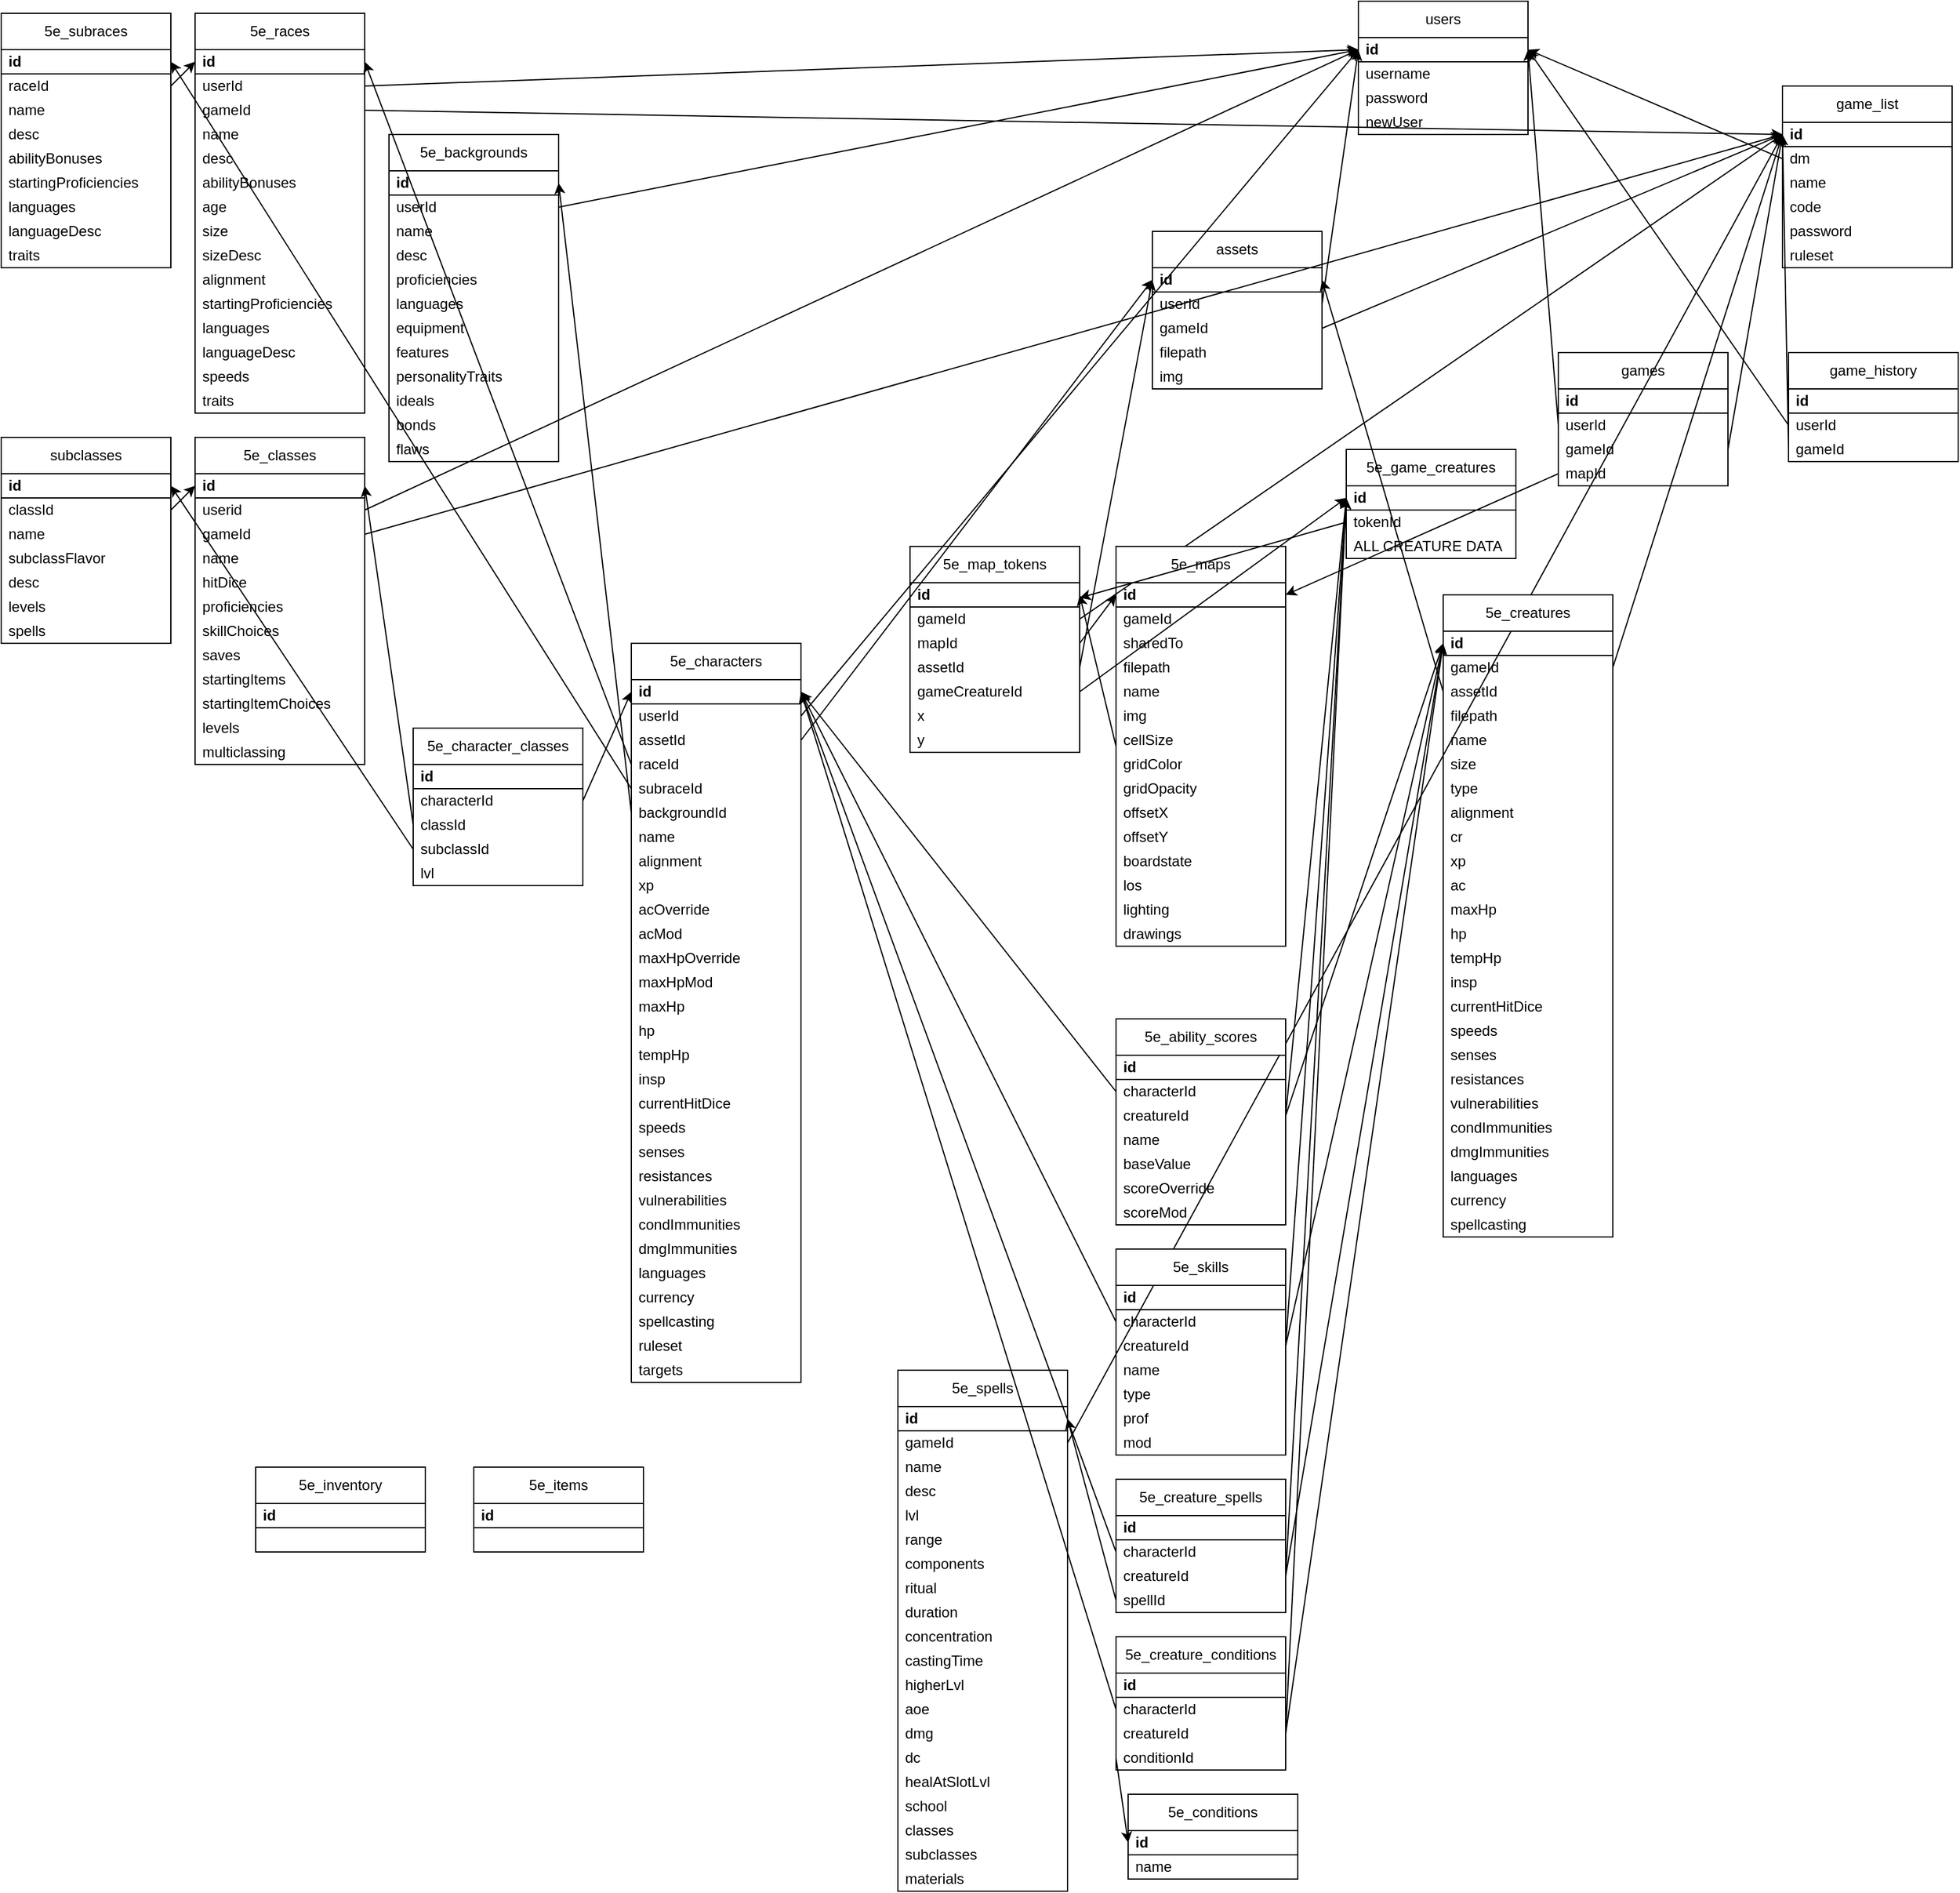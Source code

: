 <mxfile>
    <diagram id="vd7-BKDJlQ7bxAyD3Emk" name="Page-1">
        <mxGraphModel dx="1128" dy="779" grid="1" gridSize="10" guides="1" tooltips="1" connect="1" arrows="1" fold="1" page="1" pageScale="1" pageWidth="3000" pageHeight="3000" math="0" shadow="0">
            <root>
                <mxCell id="0"/>
                <mxCell id="1" parent="0"/>
                <mxCell id="2" value="users" style="swimlane;fontStyle=0;childLayout=stackLayout;horizontal=1;startSize=30;horizontalStack=0;resizeParent=1;resizeParentMax=0;resizeLast=0;collapsible=1;marginBottom=0;whiteSpace=wrap;html=1;" parent="1" vertex="1">
                    <mxGeometry x="1330" y="1070" width="140" height="110" as="geometry"/>
                </mxCell>
                <mxCell id="3" value="&lt;b&gt;id&lt;/b&gt;" style="text;strokeColor=default;fillColor=none;align=left;verticalAlign=middle;spacingLeft=4;spacingRight=4;overflow=hidden;points=[[0,0.5],[1,0.5]];portConstraint=eastwest;rotatable=0;whiteSpace=wrap;html=1;fontSize=12;spacing=2;" parent="2" vertex="1">
                    <mxGeometry y="30" width="140" height="20" as="geometry"/>
                </mxCell>
                <mxCell id="4" value="username" style="text;strokeColor=none;fillColor=none;align=left;verticalAlign=middle;spacingLeft=4;spacingRight=4;overflow=hidden;points=[[0,0.5],[1,0.5]];portConstraint=eastwest;rotatable=0;whiteSpace=wrap;html=1;fontSize=12;spacing=2;" parent="2" vertex="1">
                    <mxGeometry y="50" width="140" height="20" as="geometry"/>
                </mxCell>
                <mxCell id="8" value="password" style="text;strokeColor=none;fillColor=none;align=left;verticalAlign=middle;spacingLeft=4;spacingRight=4;overflow=hidden;points=[[0,0.5],[1,0.5]];portConstraint=eastwest;rotatable=0;whiteSpace=wrap;html=1;fontSize=12;spacing=2;" parent="2" vertex="1">
                    <mxGeometry y="70" width="140" height="20" as="geometry"/>
                </mxCell>
                <mxCell id="7" value="newUser" style="text;strokeColor=none;fillColor=none;align=left;verticalAlign=middle;spacingLeft=4;spacingRight=4;overflow=hidden;points=[[0,0.5],[1,0.5]];portConstraint=eastwest;rotatable=0;whiteSpace=wrap;html=1;fontSize=12;spacing=2;" parent="2" vertex="1">
                    <mxGeometry y="90" width="140" height="20" as="geometry"/>
                </mxCell>
                <mxCell id="9" value="game_list" style="swimlane;fontStyle=0;childLayout=stackLayout;horizontal=1;startSize=30;horizontalStack=0;resizeParent=1;resizeParentMax=0;resizeLast=0;collapsible=1;marginBottom=0;whiteSpace=wrap;html=1;" parent="1" vertex="1">
                    <mxGeometry x="1680" y="1140" width="140" height="150" as="geometry"/>
                </mxCell>
                <mxCell id="10" value="&lt;b&gt;id&lt;/b&gt;" style="text;strokeColor=default;fillColor=none;align=left;verticalAlign=middle;spacingLeft=4;spacingRight=4;overflow=hidden;points=[[0,0.5],[1,0.5]];portConstraint=eastwest;rotatable=0;whiteSpace=wrap;html=1;fontSize=12;spacing=2;" parent="9" vertex="1">
                    <mxGeometry y="30" width="140" height="20" as="geometry"/>
                </mxCell>
                <mxCell id="16" value="dm" style="text;strokeColor=none;fillColor=none;align=left;verticalAlign=middle;spacingLeft=4;spacingRight=4;overflow=hidden;points=[[0,0.5],[1,0.5]];portConstraint=eastwest;rotatable=0;whiteSpace=wrap;html=1;fontSize=12;spacing=2;" parent="9" vertex="1">
                    <mxGeometry y="50" width="140" height="20" as="geometry"/>
                </mxCell>
                <mxCell id="15" value="name" style="text;strokeColor=none;fillColor=none;align=left;verticalAlign=middle;spacingLeft=4;spacingRight=4;overflow=hidden;points=[[0,0.5],[1,0.5]];portConstraint=eastwest;rotatable=0;whiteSpace=wrap;html=1;fontSize=12;spacing=2;" parent="9" vertex="1">
                    <mxGeometry y="70" width="140" height="20" as="geometry"/>
                </mxCell>
                <mxCell id="14" value="code" style="text;strokeColor=none;fillColor=none;align=left;verticalAlign=middle;spacingLeft=4;spacingRight=4;overflow=hidden;points=[[0,0.5],[1,0.5]];portConstraint=eastwest;rotatable=0;whiteSpace=wrap;html=1;fontSize=12;spacing=2;" parent="9" vertex="1">
                    <mxGeometry y="90" width="140" height="20" as="geometry"/>
                </mxCell>
                <mxCell id="55" value="password" style="text;strokeColor=none;fillColor=none;align=left;verticalAlign=middle;spacingLeft=4;spacingRight=4;overflow=hidden;points=[[0,0.5],[1,0.5]];portConstraint=eastwest;rotatable=0;whiteSpace=wrap;html=1;fontSize=12;spacing=2;" parent="9" vertex="1">
                    <mxGeometry y="110" width="140" height="20" as="geometry"/>
                </mxCell>
                <mxCell id="13" value="ruleset" style="text;strokeColor=none;fillColor=none;align=left;verticalAlign=middle;spacingLeft=4;spacingRight=4;overflow=hidden;points=[[0,0.5],[1,0.5]];portConstraint=eastwest;rotatable=0;whiteSpace=wrap;html=1;fontSize=12;spacing=2;" parent="9" vertex="1">
                    <mxGeometry y="130" width="140" height="20" as="geometry"/>
                </mxCell>
                <mxCell id="19" style="edgeStyle=none;html=1;exitX=0;exitY=0.5;exitDx=0;exitDy=0;entryX=1;entryY=0.5;entryDx=0;entryDy=0;" parent="1" source="16" target="3" edge="1">
                    <mxGeometry relative="1" as="geometry">
                        <mxPoint x="1485" y="1170" as="targetPoint"/>
                    </mxGeometry>
                </mxCell>
                <mxCell id="42" value="games" style="swimlane;fontStyle=0;childLayout=stackLayout;horizontal=1;startSize=30;horizontalStack=0;resizeParent=1;resizeParentMax=0;resizeLast=0;collapsible=1;marginBottom=0;whiteSpace=wrap;html=1;" parent="1" vertex="1">
                    <mxGeometry x="1495" y="1360" width="140" height="110" as="geometry"/>
                </mxCell>
                <mxCell id="43" value="&lt;b&gt;id&lt;/b&gt;" style="text;strokeColor=default;fillColor=none;align=left;verticalAlign=middle;spacingLeft=4;spacingRight=4;overflow=hidden;points=[[0,0.5],[1,0.5]];portConstraint=eastwest;rotatable=0;whiteSpace=wrap;html=1;fontSize=12;spacing=2;" parent="42" vertex="1">
                    <mxGeometry y="30" width="140" height="20" as="geometry"/>
                </mxCell>
                <mxCell id="44" value="userId" style="text;strokeColor=none;fillColor=none;align=left;verticalAlign=middle;spacingLeft=4;spacingRight=4;overflow=hidden;points=[[0,0.5],[1,0.5]];portConstraint=eastwest;rotatable=0;whiteSpace=wrap;html=1;fontSize=12;spacing=2;" parent="42" vertex="1">
                    <mxGeometry y="50" width="140" height="20" as="geometry"/>
                </mxCell>
                <mxCell id="49" value="gameId" style="text;strokeColor=none;fillColor=none;align=left;verticalAlign=middle;spacingLeft=4;spacingRight=4;overflow=hidden;points=[[0,0.5],[1,0.5]];portConstraint=eastwest;rotatable=0;whiteSpace=wrap;html=1;fontSize=12;spacing=2;" parent="42" vertex="1">
                    <mxGeometry y="70" width="140" height="20" as="geometry"/>
                </mxCell>
                <mxCell id="48" value="mapId" style="text;strokeColor=none;fillColor=none;align=left;verticalAlign=middle;spacingLeft=4;spacingRight=4;overflow=hidden;points=[[0,0.5],[1,0.5]];portConstraint=eastwest;rotatable=0;whiteSpace=wrap;html=1;fontSize=12;spacing=2;" parent="42" vertex="1">
                    <mxGeometry y="90" width="140" height="20" as="geometry"/>
                </mxCell>
                <mxCell id="45" style="edgeStyle=none;html=1;exitX=0;exitY=0.5;exitDx=0;exitDy=0;entryX=1;entryY=0.5;entryDx=0;entryDy=0;" parent="1" source="44" target="3" edge="1">
                    <mxGeometry relative="1" as="geometry"/>
                </mxCell>
                <mxCell id="50" style="edgeStyle=none;html=1;exitX=1;exitY=0.5;exitDx=0;exitDy=0;entryX=0;entryY=0.5;entryDx=0;entryDy=0;" parent="1" source="49" target="10" edge="1">
                    <mxGeometry relative="1" as="geometry"/>
                </mxCell>
                <mxCell id="51" style="edgeStyle=none;html=1;exitX=0;exitY=0.5;exitDx=0;exitDy=0;entryX=1;entryY=0.5;entryDx=0;entryDy=0;" parent="1" source="48" target="25" edge="1">
                    <mxGeometry relative="1" as="geometry"/>
                </mxCell>
                <mxCell id="52" value="game_history" style="swimlane;fontStyle=0;childLayout=stackLayout;horizontal=1;startSize=30;horizontalStack=0;resizeParent=1;resizeParentMax=0;resizeLast=0;collapsible=1;marginBottom=0;whiteSpace=wrap;html=1;" parent="1" vertex="1">
                    <mxGeometry x="1685" y="1360" width="140" height="90" as="geometry"/>
                </mxCell>
                <mxCell id="53" value="&lt;b&gt;id&lt;/b&gt;" style="text;strokeColor=default;fillColor=none;align=left;verticalAlign=middle;spacingLeft=4;spacingRight=4;overflow=hidden;points=[[0,0.5],[1,0.5]];portConstraint=eastwest;rotatable=0;whiteSpace=wrap;html=1;fontSize=12;spacing=2;" parent="52" vertex="1">
                    <mxGeometry y="30" width="140" height="20" as="geometry"/>
                </mxCell>
                <mxCell id="54" value="userId" style="text;strokeColor=none;fillColor=none;align=left;verticalAlign=middle;spacingLeft=4;spacingRight=4;overflow=hidden;points=[[0,0.5],[1,0.5]];portConstraint=eastwest;rotatable=0;whiteSpace=wrap;html=1;fontSize=12;spacing=2;" parent="52" vertex="1">
                    <mxGeometry y="50" width="140" height="20" as="geometry"/>
                </mxCell>
                <mxCell id="56" value="gameId" style="text;strokeColor=none;fillColor=none;align=left;verticalAlign=middle;spacingLeft=4;spacingRight=4;overflow=hidden;points=[[0,0.5],[1,0.5]];portConstraint=eastwest;rotatable=0;whiteSpace=wrap;html=1;fontSize=12;spacing=2;" parent="52" vertex="1">
                    <mxGeometry y="70" width="140" height="20" as="geometry"/>
                </mxCell>
                <mxCell id="57" style="edgeStyle=none;html=1;exitX=0;exitY=0.5;exitDx=0;exitDy=0;entryX=0;entryY=0.5;entryDx=0;entryDy=0;" parent="1" source="56" target="10" edge="1">
                    <mxGeometry relative="1" as="geometry"/>
                </mxCell>
                <mxCell id="58" style="edgeStyle=none;html=1;exitX=0;exitY=0.5;exitDx=0;exitDy=0;entryX=1;entryY=0.5;entryDx=0;entryDy=0;" parent="1" source="54" target="3" edge="1">
                    <mxGeometry relative="1" as="geometry"/>
                </mxCell>
                <mxCell id="59" value="assets" style="swimlane;fontStyle=0;childLayout=stackLayout;horizontal=1;startSize=30;horizontalStack=0;resizeParent=1;resizeParentMax=0;resizeLast=0;collapsible=1;marginBottom=0;whiteSpace=wrap;html=1;" parent="1" vertex="1">
                    <mxGeometry x="1160" y="1260" width="140" height="130" as="geometry"/>
                </mxCell>
                <mxCell id="60" value="&lt;b&gt;id&lt;/b&gt;" style="text;strokeColor=default;fillColor=none;align=left;verticalAlign=middle;spacingLeft=4;spacingRight=4;overflow=hidden;points=[[0,0.5],[1,0.5]];portConstraint=eastwest;rotatable=0;whiteSpace=wrap;html=1;fontSize=12;spacing=2;" parent="59" vertex="1">
                    <mxGeometry y="30" width="140" height="20" as="geometry"/>
                </mxCell>
                <mxCell id="61" value="userId" style="text;strokeColor=none;fillColor=none;align=left;verticalAlign=middle;spacingLeft=4;spacingRight=4;overflow=hidden;points=[[0,0.5],[1,0.5]];portConstraint=eastwest;rotatable=0;whiteSpace=wrap;html=1;fontSize=12;spacing=2;" parent="59" vertex="1">
                    <mxGeometry y="50" width="140" height="20" as="geometry"/>
                </mxCell>
                <mxCell id="62" value="gameId" style="text;strokeColor=none;fillColor=none;align=left;verticalAlign=middle;spacingLeft=4;spacingRight=4;overflow=hidden;points=[[0,0.5],[1,0.5]];portConstraint=eastwest;rotatable=0;whiteSpace=wrap;html=1;fontSize=12;spacing=2;" parent="59" vertex="1">
                    <mxGeometry y="70" width="140" height="20" as="geometry"/>
                </mxCell>
                <mxCell id="66" value="filepath" style="text;strokeColor=none;fillColor=none;align=left;verticalAlign=middle;spacingLeft=4;spacingRight=4;overflow=hidden;points=[[0,0.5],[1,0.5]];portConstraint=eastwest;rotatable=0;whiteSpace=wrap;html=1;fontSize=12;spacing=2;" parent="59" vertex="1">
                    <mxGeometry y="90" width="140" height="20" as="geometry"/>
                </mxCell>
                <mxCell id="65" value="img" style="text;strokeColor=none;fillColor=none;align=left;verticalAlign=middle;spacingLeft=4;spacingRight=4;overflow=hidden;points=[[0,0.5],[1,0.5]];portConstraint=eastwest;rotatable=0;whiteSpace=wrap;html=1;fontSize=12;spacing=2;" parent="59" vertex="1">
                    <mxGeometry y="110" width="140" height="20" as="geometry"/>
                </mxCell>
                <mxCell id="63" style="edgeStyle=none;html=1;exitX=1;exitY=0.5;exitDx=0;exitDy=0;entryX=0;entryY=0.5;entryDx=0;entryDy=0;" parent="1" source="62" target="10" edge="1">
                    <mxGeometry relative="1" as="geometry"/>
                </mxCell>
                <mxCell id="64" style="edgeStyle=none;html=1;exitX=1;exitY=0.5;exitDx=0;exitDy=0;entryX=0;entryY=0.5;entryDx=0;entryDy=0;" parent="1" source="61" target="3" edge="1">
                    <mxGeometry relative="1" as="geometry"/>
                </mxCell>
                <mxCell id="67" value="5e_map_tokens" style="swimlane;fontStyle=0;childLayout=stackLayout;horizontal=1;startSize=30;horizontalStack=0;resizeParent=1;resizeParentMax=0;resizeLast=0;collapsible=1;marginBottom=0;whiteSpace=wrap;html=1;" parent="1" vertex="1">
                    <mxGeometry x="960" y="1520" width="140" height="170" as="geometry"/>
                </mxCell>
                <mxCell id="68" value="&lt;b&gt;id&lt;/b&gt;" style="text;strokeColor=default;fillColor=none;align=left;verticalAlign=middle;spacingLeft=4;spacingRight=4;overflow=hidden;points=[[0,0.5],[1,0.5]];portConstraint=eastwest;rotatable=0;whiteSpace=wrap;html=1;fontSize=12;spacing=2;" parent="67" vertex="1">
                    <mxGeometry y="30" width="140" height="20" as="geometry"/>
                </mxCell>
                <mxCell id="69" value="gameId" style="text;strokeColor=none;fillColor=none;align=left;verticalAlign=middle;spacingLeft=4;spacingRight=4;overflow=hidden;points=[[0,0.5],[1,0.5]];portConstraint=eastwest;rotatable=0;whiteSpace=wrap;html=1;fontSize=12;spacing=2;" parent="67" vertex="1">
                    <mxGeometry y="50" width="140" height="20" as="geometry"/>
                </mxCell>
                <mxCell id="71" value="mapId" style="text;strokeColor=none;fillColor=none;align=left;verticalAlign=middle;spacingLeft=4;spacingRight=4;overflow=hidden;points=[[0,0.5],[1,0.5]];portConstraint=eastwest;rotatable=0;whiteSpace=wrap;html=1;fontSize=12;spacing=2;" parent="67" vertex="1">
                    <mxGeometry y="70" width="140" height="20" as="geometry"/>
                </mxCell>
                <mxCell id="70" value="assetId" style="text;strokeColor=none;fillColor=none;align=left;verticalAlign=middle;spacingLeft=4;spacingRight=4;overflow=hidden;points=[[0,0.5],[1,0.5]];portConstraint=eastwest;rotatable=0;whiteSpace=wrap;html=1;fontSize=12;spacing=2;" parent="67" vertex="1">
                    <mxGeometry y="90" width="140" height="20" as="geometry"/>
                </mxCell>
                <mxCell id="72" value="gameCreatureId" style="text;strokeColor=none;fillColor=none;align=left;verticalAlign=middle;spacingLeft=4;spacingRight=4;overflow=hidden;points=[[0,0.5],[1,0.5]];portConstraint=eastwest;rotatable=0;whiteSpace=wrap;html=1;fontSize=12;spacing=2;" parent="67" vertex="1">
                    <mxGeometry y="110" width="140" height="20" as="geometry"/>
                </mxCell>
                <mxCell id="74" value="x" style="text;strokeColor=none;fillColor=none;align=left;verticalAlign=middle;spacingLeft=4;spacingRight=4;overflow=hidden;points=[[0,0.5],[1,0.5]];portConstraint=eastwest;rotatable=0;whiteSpace=wrap;html=1;fontSize=12;spacing=2;" parent="67" vertex="1">
                    <mxGeometry y="130" width="140" height="20" as="geometry"/>
                </mxCell>
                <mxCell id="73" value="y" style="text;strokeColor=none;fillColor=none;align=left;verticalAlign=middle;spacingLeft=4;spacingRight=4;overflow=hidden;points=[[0,0.5],[1,0.5]];portConstraint=eastwest;rotatable=0;whiteSpace=wrap;html=1;fontSize=12;spacing=2;" parent="67" vertex="1">
                    <mxGeometry y="150" width="140" height="20" as="geometry"/>
                </mxCell>
                <mxCell id="75" style="edgeStyle=none;html=1;exitX=1;exitY=0.5;exitDx=0;exitDy=0;entryX=0;entryY=0.5;entryDx=0;entryDy=0;" parent="1" source="70" target="60" edge="1">
                    <mxGeometry relative="1" as="geometry"/>
                </mxCell>
                <mxCell id="76" style="edgeStyle=none;html=1;exitX=1;exitY=0.5;exitDx=0;exitDy=0;entryX=0;entryY=0.5;entryDx=0;entryDy=0;" parent="1" source="71" target="25" edge="1">
                    <mxGeometry relative="1" as="geometry"/>
                </mxCell>
                <mxCell id="77" style="edgeStyle=none;html=1;exitX=1;exitY=0.5;exitDx=0;exitDy=0;entryX=0;entryY=0.5;entryDx=0;entryDy=0;" parent="1" source="69" target="10" edge="1">
                    <mxGeometry relative="1" as="geometry"/>
                </mxCell>
                <mxCell id="78" value="5e_spells" style="swimlane;fontStyle=0;childLayout=stackLayout;horizontal=1;startSize=30;horizontalStack=0;resizeParent=1;resizeParentMax=0;resizeLast=0;collapsible=1;marginBottom=0;whiteSpace=wrap;html=1;" parent="1" vertex="1">
                    <mxGeometry x="950" y="2200" width="140" height="430" as="geometry"/>
                </mxCell>
                <mxCell id="79" value="&lt;b&gt;id&lt;/b&gt;" style="text;strokeColor=default;fillColor=none;align=left;verticalAlign=middle;spacingLeft=4;spacingRight=4;overflow=hidden;points=[[0,0.5],[1,0.5]];portConstraint=eastwest;rotatable=0;whiteSpace=wrap;html=1;fontSize=12;spacing=2;" parent="78" vertex="1">
                    <mxGeometry y="30" width="140" height="20" as="geometry"/>
                </mxCell>
                <mxCell id="80" value="gameId" style="text;strokeColor=none;fillColor=none;align=left;verticalAlign=middle;spacingLeft=4;spacingRight=4;overflow=hidden;points=[[0,0.5],[1,0.5]];portConstraint=eastwest;rotatable=0;whiteSpace=wrap;html=1;fontSize=12;spacing=2;" parent="78" vertex="1">
                    <mxGeometry y="50" width="140" height="20" as="geometry"/>
                </mxCell>
                <mxCell id="114" value="name" style="text;strokeColor=none;fillColor=none;align=left;verticalAlign=middle;spacingLeft=4;spacingRight=4;overflow=hidden;points=[[0,0.5],[1,0.5]];portConstraint=eastwest;rotatable=0;whiteSpace=wrap;html=1;fontSize=12;spacing=2;" parent="78" vertex="1">
                    <mxGeometry y="70" width="140" height="20" as="geometry"/>
                </mxCell>
                <mxCell id="113" value="desc" style="text;strokeColor=none;fillColor=none;align=left;verticalAlign=middle;spacingLeft=4;spacingRight=4;overflow=hidden;points=[[0,0.5],[1,0.5]];portConstraint=eastwest;rotatable=0;whiteSpace=wrap;html=1;fontSize=12;spacing=2;" parent="78" vertex="1">
                    <mxGeometry y="90" width="140" height="20" as="geometry"/>
                </mxCell>
                <mxCell id="112" value="lvl" style="text;strokeColor=none;fillColor=none;align=left;verticalAlign=middle;spacingLeft=4;spacingRight=4;overflow=hidden;points=[[0,0.5],[1,0.5]];portConstraint=eastwest;rotatable=0;whiteSpace=wrap;html=1;fontSize=12;spacing=2;" parent="78" vertex="1">
                    <mxGeometry y="110" width="140" height="20" as="geometry"/>
                </mxCell>
                <mxCell id="111" value="range" style="text;strokeColor=none;fillColor=none;align=left;verticalAlign=middle;spacingLeft=4;spacingRight=4;overflow=hidden;points=[[0,0.5],[1,0.5]];portConstraint=eastwest;rotatable=0;whiteSpace=wrap;html=1;fontSize=12;spacing=2;" parent="78" vertex="1">
                    <mxGeometry y="130" width="140" height="20" as="geometry"/>
                </mxCell>
                <mxCell id="110" value="components" style="text;strokeColor=none;fillColor=none;align=left;verticalAlign=middle;spacingLeft=4;spacingRight=4;overflow=hidden;points=[[0,0.5],[1,0.5]];portConstraint=eastwest;rotatable=0;whiteSpace=wrap;html=1;fontSize=12;spacing=2;" parent="78" vertex="1">
                    <mxGeometry y="150" width="140" height="20" as="geometry"/>
                </mxCell>
                <mxCell id="107" value="ritual" style="text;strokeColor=none;fillColor=none;align=left;verticalAlign=middle;spacingLeft=4;spacingRight=4;overflow=hidden;points=[[0,0.5],[1,0.5]];portConstraint=eastwest;rotatable=0;whiteSpace=wrap;html=1;fontSize=12;spacing=2;" parent="78" vertex="1">
                    <mxGeometry y="170" width="140" height="20" as="geometry"/>
                </mxCell>
                <mxCell id="109" value="duration" style="text;strokeColor=none;fillColor=none;align=left;verticalAlign=middle;spacingLeft=4;spacingRight=4;overflow=hidden;points=[[0,0.5],[1,0.5]];portConstraint=eastwest;rotatable=0;whiteSpace=wrap;html=1;fontSize=12;spacing=2;" parent="78" vertex="1">
                    <mxGeometry y="190" width="140" height="20" as="geometry"/>
                </mxCell>
                <mxCell id="108" value="concentration" style="text;strokeColor=none;fillColor=none;align=left;verticalAlign=middle;spacingLeft=4;spacingRight=4;overflow=hidden;points=[[0,0.5],[1,0.5]];portConstraint=eastwest;rotatable=0;whiteSpace=wrap;html=1;fontSize=12;spacing=2;" parent="78" vertex="1">
                    <mxGeometry y="210" width="140" height="20" as="geometry"/>
                </mxCell>
                <mxCell id="132" value="castingTime" style="text;strokeColor=none;fillColor=none;align=left;verticalAlign=middle;spacingLeft=4;spacingRight=4;overflow=hidden;points=[[0,0.5],[1,0.5]];portConstraint=eastwest;rotatable=0;whiteSpace=wrap;html=1;fontSize=12;spacing=2;" parent="78" vertex="1">
                    <mxGeometry y="230" width="140" height="20" as="geometry"/>
                </mxCell>
                <mxCell id="131" value="higherLvl" style="text;strokeColor=none;fillColor=none;align=left;verticalAlign=middle;spacingLeft=4;spacingRight=4;overflow=hidden;points=[[0,0.5],[1,0.5]];portConstraint=eastwest;rotatable=0;whiteSpace=wrap;html=1;fontSize=12;spacing=2;" parent="78" vertex="1">
                    <mxGeometry y="250" width="140" height="20" as="geometry"/>
                </mxCell>
                <mxCell id="130" value="aoe" style="text;strokeColor=none;fillColor=none;align=left;verticalAlign=middle;spacingLeft=4;spacingRight=4;overflow=hidden;points=[[0,0.5],[1,0.5]];portConstraint=eastwest;rotatable=0;whiteSpace=wrap;html=1;fontSize=12;spacing=2;" parent="78" vertex="1">
                    <mxGeometry y="270" width="140" height="20" as="geometry"/>
                </mxCell>
                <mxCell id="129" value="dmg" style="text;strokeColor=none;fillColor=none;align=left;verticalAlign=middle;spacingLeft=4;spacingRight=4;overflow=hidden;points=[[0,0.5],[1,0.5]];portConstraint=eastwest;rotatable=0;whiteSpace=wrap;html=1;fontSize=12;spacing=2;" parent="78" vertex="1">
                    <mxGeometry y="290" width="140" height="20" as="geometry"/>
                </mxCell>
                <mxCell id="128" value="dc" style="text;strokeColor=none;fillColor=none;align=left;verticalAlign=middle;spacingLeft=4;spacingRight=4;overflow=hidden;points=[[0,0.5],[1,0.5]];portConstraint=eastwest;rotatable=0;whiteSpace=wrap;html=1;fontSize=12;spacing=2;" parent="78" vertex="1">
                    <mxGeometry y="310" width="140" height="20" as="geometry"/>
                </mxCell>
                <mxCell id="136" value="healAtSlotLvl" style="text;strokeColor=none;fillColor=none;align=left;verticalAlign=middle;spacingLeft=4;spacingRight=4;overflow=hidden;points=[[0,0.5],[1,0.5]];portConstraint=eastwest;rotatable=0;whiteSpace=wrap;html=1;fontSize=12;spacing=2;" parent="78" vertex="1">
                    <mxGeometry y="330" width="140" height="20" as="geometry"/>
                </mxCell>
                <mxCell id="135" value="school" style="text;strokeColor=none;fillColor=none;align=left;verticalAlign=middle;spacingLeft=4;spacingRight=4;overflow=hidden;points=[[0,0.5],[1,0.5]];portConstraint=eastwest;rotatable=0;whiteSpace=wrap;html=1;fontSize=12;spacing=2;" parent="78" vertex="1">
                    <mxGeometry y="350" width="140" height="20" as="geometry"/>
                </mxCell>
                <mxCell id="134" value="classes" style="text;strokeColor=none;fillColor=none;align=left;verticalAlign=middle;spacingLeft=4;spacingRight=4;overflow=hidden;points=[[0,0.5],[1,0.5]];portConstraint=eastwest;rotatable=0;whiteSpace=wrap;html=1;fontSize=12;spacing=2;" parent="78" vertex="1">
                    <mxGeometry y="370" width="140" height="20" as="geometry"/>
                </mxCell>
                <mxCell id="133" value="subclasses" style="text;strokeColor=none;fillColor=none;align=left;verticalAlign=middle;spacingLeft=4;spacingRight=4;overflow=hidden;points=[[0,0.5],[1,0.5]];portConstraint=eastwest;rotatable=0;whiteSpace=wrap;html=1;fontSize=12;spacing=2;" parent="78" vertex="1">
                    <mxGeometry y="390" width="140" height="20" as="geometry"/>
                </mxCell>
                <mxCell id="137" value="materials" style="text;strokeColor=none;fillColor=none;align=left;verticalAlign=middle;spacingLeft=4;spacingRight=4;overflow=hidden;points=[[0,0.5],[1,0.5]];portConstraint=eastwest;rotatable=0;whiteSpace=wrap;html=1;fontSize=12;spacing=2;" parent="78" vertex="1">
                    <mxGeometry y="410" width="140" height="20" as="geometry"/>
                </mxCell>
                <mxCell id="84" value="5e_conditions" style="swimlane;fontStyle=0;childLayout=stackLayout;horizontal=1;startSize=30;horizontalStack=0;resizeParent=1;resizeParentMax=0;resizeLast=0;collapsible=1;marginBottom=0;whiteSpace=wrap;html=1;" parent="1" vertex="1">
                    <mxGeometry x="1140" y="2550" width="140" height="70" as="geometry"/>
                </mxCell>
                <mxCell id="85" value="&lt;b&gt;id&lt;/b&gt;" style="text;strokeColor=default;fillColor=none;align=left;verticalAlign=middle;spacingLeft=4;spacingRight=4;overflow=hidden;points=[[0,0.5],[1,0.5]];portConstraint=eastwest;rotatable=0;whiteSpace=wrap;html=1;fontSize=12;spacing=2;" parent="84" vertex="1">
                    <mxGeometry y="30" width="140" height="20" as="geometry"/>
                </mxCell>
                <mxCell id="86" value="name" style="text;strokeColor=none;fillColor=none;align=left;verticalAlign=middle;spacingLeft=4;spacingRight=4;overflow=hidden;points=[[0,0.5],[1,0.5]];portConstraint=eastwest;rotatable=0;whiteSpace=wrap;html=1;fontSize=12;spacing=2;" parent="84" vertex="1">
                    <mxGeometry y="50" width="140" height="20" as="geometry"/>
                </mxCell>
                <mxCell id="87" value="5e_characters" style="swimlane;fontStyle=0;childLayout=stackLayout;horizontal=1;startSize=30;horizontalStack=0;resizeParent=1;resizeParentMax=0;resizeLast=0;collapsible=1;marginBottom=0;whiteSpace=wrap;html=1;" parent="1" vertex="1">
                    <mxGeometry x="730" y="1600" width="140" height="610" as="geometry"/>
                </mxCell>
                <mxCell id="88" value="&lt;b&gt;id&lt;/b&gt;" style="text;strokeColor=default;fillColor=none;align=left;verticalAlign=middle;spacingLeft=4;spacingRight=4;overflow=hidden;points=[[0,0.5],[1,0.5]];portConstraint=eastwest;rotatable=0;whiteSpace=wrap;html=1;fontSize=12;spacing=2;" parent="87" vertex="1">
                    <mxGeometry y="30" width="140" height="20" as="geometry"/>
                </mxCell>
                <mxCell id="89" value="userId" style="text;strokeColor=none;fillColor=none;align=left;verticalAlign=middle;spacingLeft=4;spacingRight=4;overflow=hidden;points=[[0,0.5],[1,0.5]];portConstraint=eastwest;rotatable=0;whiteSpace=wrap;html=1;fontSize=12;spacing=2;" parent="87" vertex="1">
                    <mxGeometry y="50" width="140" height="20" as="geometry"/>
                </mxCell>
                <mxCell id="127" value="assetId" style="text;strokeColor=none;fillColor=none;align=left;verticalAlign=middle;spacingLeft=4;spacingRight=4;overflow=hidden;points=[[0,0.5],[1,0.5]];portConstraint=eastwest;rotatable=0;whiteSpace=wrap;html=1;fontSize=12;spacing=2;" parent="87" vertex="1">
                    <mxGeometry y="70" width="140" height="20" as="geometry"/>
                </mxCell>
                <mxCell id="126" value="raceId" style="text;strokeColor=none;fillColor=none;align=left;verticalAlign=middle;spacingLeft=4;spacingRight=4;overflow=hidden;points=[[0,0.5],[1,0.5]];portConstraint=eastwest;rotatable=0;whiteSpace=wrap;html=1;fontSize=12;spacing=2;" parent="87" vertex="1">
                    <mxGeometry y="90" width="140" height="20" as="geometry"/>
                </mxCell>
                <mxCell id="124" value="subraceId" style="text;strokeColor=none;fillColor=none;align=left;verticalAlign=middle;spacingLeft=4;spacingRight=4;overflow=hidden;points=[[0,0.5],[1,0.5]];portConstraint=eastwest;rotatable=0;whiteSpace=wrap;html=1;fontSize=12;spacing=2;" parent="87" vertex="1">
                    <mxGeometry y="110" width="140" height="20" as="geometry"/>
                </mxCell>
                <mxCell id="125" value="backgroundId" style="text;strokeColor=none;fillColor=none;align=left;verticalAlign=middle;spacingLeft=4;spacingRight=4;overflow=hidden;points=[[0,0.5],[1,0.5]];portConstraint=eastwest;rotatable=0;whiteSpace=wrap;html=1;fontSize=12;spacing=2;" parent="87" vertex="1">
                    <mxGeometry y="130" width="140" height="20" as="geometry"/>
                </mxCell>
                <mxCell id="123" value="name" style="text;strokeColor=none;fillColor=none;align=left;verticalAlign=middle;spacingLeft=4;spacingRight=4;overflow=hidden;points=[[0,0.5],[1,0.5]];portConstraint=eastwest;rotatable=0;whiteSpace=wrap;html=1;fontSize=12;spacing=2;" parent="87" vertex="1">
                    <mxGeometry y="150" width="140" height="20" as="geometry"/>
                </mxCell>
                <mxCell id="122" value="alignment" style="text;strokeColor=none;fillColor=none;align=left;verticalAlign=middle;spacingLeft=4;spacingRight=4;overflow=hidden;points=[[0,0.5],[1,0.5]];portConstraint=eastwest;rotatable=0;whiteSpace=wrap;html=1;fontSize=12;spacing=2;" parent="87" vertex="1">
                    <mxGeometry y="170" width="140" height="20" as="geometry"/>
                </mxCell>
                <mxCell id="121" value="xp" style="text;strokeColor=none;fillColor=none;align=left;verticalAlign=middle;spacingLeft=4;spacingRight=4;overflow=hidden;points=[[0,0.5],[1,0.5]];portConstraint=eastwest;rotatable=0;whiteSpace=wrap;html=1;fontSize=12;spacing=2;" parent="87" vertex="1">
                    <mxGeometry y="190" width="140" height="20" as="geometry"/>
                </mxCell>
                <mxCell id="120" value="acOverride" style="text;strokeColor=none;fillColor=none;align=left;verticalAlign=middle;spacingLeft=4;spacingRight=4;overflow=hidden;points=[[0,0.5],[1,0.5]];portConstraint=eastwest;rotatable=0;whiteSpace=wrap;html=1;fontSize=12;spacing=2;" parent="87" vertex="1">
                    <mxGeometry y="210" width="140" height="20" as="geometry"/>
                </mxCell>
                <mxCell id="119" value="acMod" style="text;strokeColor=none;fillColor=none;align=left;verticalAlign=middle;spacingLeft=4;spacingRight=4;overflow=hidden;points=[[0,0.5],[1,0.5]];portConstraint=eastwest;rotatable=0;whiteSpace=wrap;html=1;fontSize=12;spacing=2;" parent="87" vertex="1">
                    <mxGeometry y="230" width="140" height="20" as="geometry"/>
                </mxCell>
                <mxCell id="118" value="maxHpOverride" style="text;strokeColor=none;fillColor=none;align=left;verticalAlign=middle;spacingLeft=4;spacingRight=4;overflow=hidden;points=[[0,0.5],[1,0.5]];portConstraint=eastwest;rotatable=0;whiteSpace=wrap;html=1;fontSize=12;spacing=2;" parent="87" vertex="1">
                    <mxGeometry y="250" width="140" height="20" as="geometry"/>
                </mxCell>
                <mxCell id="117" value="maxHpMod" style="text;strokeColor=none;fillColor=none;align=left;verticalAlign=middle;spacingLeft=4;spacingRight=4;overflow=hidden;points=[[0,0.5],[1,0.5]];portConstraint=eastwest;rotatable=0;whiteSpace=wrap;html=1;fontSize=12;spacing=2;" parent="87" vertex="1">
                    <mxGeometry y="270" width="140" height="20" as="geometry"/>
                </mxCell>
                <mxCell id="313" value="maxHp" style="text;strokeColor=none;fillColor=none;align=left;verticalAlign=middle;spacingLeft=4;spacingRight=4;overflow=hidden;points=[[0,0.5],[1,0.5]];portConstraint=eastwest;rotatable=0;whiteSpace=wrap;html=1;fontSize=12;spacing=2;" vertex="1" parent="87">
                    <mxGeometry y="290" width="140" height="20" as="geometry"/>
                </mxCell>
                <mxCell id="115" value="hp" style="text;strokeColor=none;fillColor=none;align=left;verticalAlign=middle;spacingLeft=4;spacingRight=4;overflow=hidden;points=[[0,0.5],[1,0.5]];portConstraint=eastwest;rotatable=0;whiteSpace=wrap;html=1;fontSize=12;spacing=2;" parent="87" vertex="1">
                    <mxGeometry y="310" width="140" height="20" as="geometry"/>
                </mxCell>
                <mxCell id="209" value="tempHp" style="text;strokeColor=none;fillColor=none;align=left;verticalAlign=middle;spacingLeft=4;spacingRight=4;overflow=hidden;points=[[0,0.5],[1,0.5]];portConstraint=eastwest;rotatable=0;whiteSpace=wrap;html=1;fontSize=12;spacing=2;" parent="87" vertex="1">
                    <mxGeometry y="330" width="140" height="20" as="geometry"/>
                </mxCell>
                <mxCell id="208" value="insp" style="text;strokeColor=none;fillColor=none;align=left;verticalAlign=middle;spacingLeft=4;spacingRight=4;overflow=hidden;points=[[0,0.5],[1,0.5]];portConstraint=eastwest;rotatable=0;whiteSpace=wrap;html=1;fontSize=12;spacing=2;" parent="87" vertex="1">
                    <mxGeometry y="350" width="140" height="20" as="geometry"/>
                </mxCell>
                <mxCell id="207" value="currentHitDice" style="text;strokeColor=none;fillColor=none;align=left;verticalAlign=middle;spacingLeft=4;spacingRight=4;overflow=hidden;points=[[0,0.5],[1,0.5]];portConstraint=eastwest;rotatable=0;whiteSpace=wrap;html=1;fontSize=12;spacing=2;" parent="87" vertex="1">
                    <mxGeometry y="370" width="140" height="20" as="geometry"/>
                </mxCell>
                <mxCell id="206" value="speeds" style="text;strokeColor=none;fillColor=none;align=left;verticalAlign=middle;spacingLeft=4;spacingRight=4;overflow=hidden;points=[[0,0.5],[1,0.5]];portConstraint=eastwest;rotatable=0;whiteSpace=wrap;html=1;fontSize=12;spacing=2;" parent="87" vertex="1">
                    <mxGeometry y="390" width="140" height="20" as="geometry"/>
                </mxCell>
                <mxCell id="205" value="senses" style="text;strokeColor=none;fillColor=none;align=left;verticalAlign=middle;spacingLeft=4;spacingRight=4;overflow=hidden;points=[[0,0.5],[1,0.5]];portConstraint=eastwest;rotatable=0;whiteSpace=wrap;html=1;fontSize=12;spacing=2;" parent="87" vertex="1">
                    <mxGeometry y="410" width="140" height="20" as="geometry"/>
                </mxCell>
                <mxCell id="204" value="resistances" style="text;strokeColor=none;fillColor=none;align=left;verticalAlign=middle;spacingLeft=4;spacingRight=4;overflow=hidden;points=[[0,0.5],[1,0.5]];portConstraint=eastwest;rotatable=0;whiteSpace=wrap;html=1;fontSize=12;spacing=2;" parent="87" vertex="1">
                    <mxGeometry y="430" width="140" height="20" as="geometry"/>
                </mxCell>
                <mxCell id="203" value="vulnerabilities" style="text;strokeColor=none;fillColor=none;align=left;verticalAlign=middle;spacingLeft=4;spacingRight=4;overflow=hidden;points=[[0,0.5],[1,0.5]];portConstraint=eastwest;rotatable=0;whiteSpace=wrap;html=1;fontSize=12;spacing=2;" parent="87" vertex="1">
                    <mxGeometry y="450" width="140" height="20" as="geometry"/>
                </mxCell>
                <mxCell id="202" value="condImmunities" style="text;strokeColor=none;fillColor=none;align=left;verticalAlign=middle;spacingLeft=4;spacingRight=4;overflow=hidden;points=[[0,0.5],[1,0.5]];portConstraint=eastwest;rotatable=0;whiteSpace=wrap;html=1;fontSize=12;spacing=2;" parent="87" vertex="1">
                    <mxGeometry y="470" width="140" height="20" as="geometry"/>
                </mxCell>
                <mxCell id="201" value="dmgImmunities" style="text;strokeColor=none;fillColor=none;align=left;verticalAlign=middle;spacingLeft=4;spacingRight=4;overflow=hidden;points=[[0,0.5],[1,0.5]];portConstraint=eastwest;rotatable=0;whiteSpace=wrap;html=1;fontSize=12;spacing=2;" parent="87" vertex="1">
                    <mxGeometry y="490" width="140" height="20" as="geometry"/>
                </mxCell>
                <mxCell id="200" value="languages" style="text;strokeColor=none;fillColor=none;align=left;verticalAlign=middle;spacingLeft=4;spacingRight=4;overflow=hidden;points=[[0,0.5],[1,0.5]];portConstraint=eastwest;rotatable=0;whiteSpace=wrap;html=1;fontSize=12;spacing=2;" parent="87" vertex="1">
                    <mxGeometry y="510" width="140" height="20" as="geometry"/>
                </mxCell>
                <mxCell id="199" value="currency" style="text;strokeColor=none;fillColor=none;align=left;verticalAlign=middle;spacingLeft=4;spacingRight=4;overflow=hidden;points=[[0,0.5],[1,0.5]];portConstraint=eastwest;rotatable=0;whiteSpace=wrap;html=1;fontSize=12;spacing=2;" parent="87" vertex="1">
                    <mxGeometry y="530" width="140" height="20" as="geometry"/>
                </mxCell>
                <mxCell id="198" value="spellcasting" style="text;strokeColor=none;fillColor=none;align=left;verticalAlign=middle;spacingLeft=4;spacingRight=4;overflow=hidden;points=[[0,0.5],[1,0.5]];portConstraint=eastwest;rotatable=0;whiteSpace=wrap;html=1;fontSize=12;spacing=2;" parent="87" vertex="1">
                    <mxGeometry y="550" width="140" height="20" as="geometry"/>
                </mxCell>
                <mxCell id="210" value="ruleset" style="text;strokeColor=none;fillColor=none;align=left;verticalAlign=middle;spacingLeft=4;spacingRight=4;overflow=hidden;points=[[0,0.5],[1,0.5]];portConstraint=eastwest;rotatable=0;whiteSpace=wrap;html=1;fontSize=12;spacing=2;" parent="87" vertex="1">
                    <mxGeometry y="570" width="140" height="20" as="geometry"/>
                </mxCell>
                <mxCell id="197" value="targets" style="text;strokeColor=none;fillColor=none;align=left;verticalAlign=middle;spacingLeft=4;spacingRight=4;overflow=hidden;points=[[0,0.5],[1,0.5]];portConstraint=eastwest;rotatable=0;whiteSpace=wrap;html=1;fontSize=12;spacing=2;" parent="87" vertex="1">
                    <mxGeometry y="590" width="140" height="20" as="geometry"/>
                </mxCell>
                <mxCell id="90" value="5e_backgrounds" style="swimlane;fontStyle=0;childLayout=stackLayout;horizontal=1;startSize=30;horizontalStack=0;resizeParent=1;resizeParentMax=0;resizeLast=0;collapsible=1;marginBottom=0;whiteSpace=wrap;html=1;" parent="1" vertex="1">
                    <mxGeometry x="530" y="1180" width="140" height="270" as="geometry"/>
                </mxCell>
                <mxCell id="91" value="&lt;b&gt;id&lt;/b&gt;" style="text;strokeColor=default;fillColor=none;align=left;verticalAlign=middle;spacingLeft=4;spacingRight=4;overflow=hidden;points=[[0,0.5],[1,0.5]];portConstraint=eastwest;rotatable=0;whiteSpace=wrap;html=1;fontSize=12;spacing=2;" parent="90" vertex="1">
                    <mxGeometry y="30" width="140" height="20" as="geometry"/>
                </mxCell>
                <mxCell id="92" value="userId" style="text;strokeColor=none;fillColor=none;align=left;verticalAlign=middle;spacingLeft=4;spacingRight=4;overflow=hidden;points=[[0,0.5],[1,0.5]];portConstraint=eastwest;rotatable=0;whiteSpace=wrap;html=1;fontSize=12;spacing=2;" parent="90" vertex="1">
                    <mxGeometry y="50" width="140" height="20" as="geometry"/>
                </mxCell>
                <mxCell id="184" value="name" style="text;strokeColor=none;fillColor=none;align=left;verticalAlign=middle;spacingLeft=4;spacingRight=4;overflow=hidden;points=[[0,0.5],[1,0.5]];portConstraint=eastwest;rotatable=0;whiteSpace=wrap;html=1;fontSize=12;spacing=2;" parent="90" vertex="1">
                    <mxGeometry y="70" width="140" height="20" as="geometry"/>
                </mxCell>
                <mxCell id="183" value="desc" style="text;strokeColor=none;fillColor=none;align=left;verticalAlign=middle;spacingLeft=4;spacingRight=4;overflow=hidden;points=[[0,0.5],[1,0.5]];portConstraint=eastwest;rotatable=0;whiteSpace=wrap;html=1;fontSize=12;spacing=2;" parent="90" vertex="1">
                    <mxGeometry y="90" width="140" height="20" as="geometry"/>
                </mxCell>
                <mxCell id="182" value="proficiencies" style="text;strokeColor=none;fillColor=none;align=left;verticalAlign=middle;spacingLeft=4;spacingRight=4;overflow=hidden;points=[[0,0.5],[1,0.5]];portConstraint=eastwest;rotatable=0;whiteSpace=wrap;html=1;fontSize=12;spacing=2;" parent="90" vertex="1">
                    <mxGeometry y="110" width="140" height="20" as="geometry"/>
                </mxCell>
                <mxCell id="181" value="languages" style="text;strokeColor=none;fillColor=none;align=left;verticalAlign=middle;spacingLeft=4;spacingRight=4;overflow=hidden;points=[[0,0.5],[1,0.5]];portConstraint=eastwest;rotatable=0;whiteSpace=wrap;html=1;fontSize=12;spacing=2;" parent="90" vertex="1">
                    <mxGeometry y="130" width="140" height="20" as="geometry"/>
                </mxCell>
                <mxCell id="180" value="equipment" style="text;strokeColor=none;fillColor=none;align=left;verticalAlign=middle;spacingLeft=4;spacingRight=4;overflow=hidden;points=[[0,0.5],[1,0.5]];portConstraint=eastwest;rotatable=0;whiteSpace=wrap;html=1;fontSize=12;spacing=2;" parent="90" vertex="1">
                    <mxGeometry y="150" width="140" height="20" as="geometry"/>
                </mxCell>
                <mxCell id="179" value="features" style="text;strokeColor=none;fillColor=none;align=left;verticalAlign=middle;spacingLeft=4;spacingRight=4;overflow=hidden;points=[[0,0.5],[1,0.5]];portConstraint=eastwest;rotatable=0;whiteSpace=wrap;html=1;fontSize=12;spacing=2;" parent="90" vertex="1">
                    <mxGeometry y="170" width="140" height="20" as="geometry"/>
                </mxCell>
                <mxCell id="191" value="personalityTraits" style="text;strokeColor=none;fillColor=none;align=left;verticalAlign=middle;spacingLeft=4;spacingRight=4;overflow=hidden;points=[[0,0.5],[1,0.5]];portConstraint=eastwest;rotatable=0;whiteSpace=wrap;html=1;fontSize=12;spacing=2;" parent="90" vertex="1">
                    <mxGeometry y="190" width="140" height="20" as="geometry"/>
                </mxCell>
                <mxCell id="190" value="ideals" style="text;strokeColor=none;fillColor=none;align=left;verticalAlign=middle;spacingLeft=4;spacingRight=4;overflow=hidden;points=[[0,0.5],[1,0.5]];portConstraint=eastwest;rotatable=0;whiteSpace=wrap;html=1;fontSize=12;spacing=2;" parent="90" vertex="1">
                    <mxGeometry y="210" width="140" height="20" as="geometry"/>
                </mxCell>
                <mxCell id="189" value="bonds" style="text;strokeColor=none;fillColor=none;align=left;verticalAlign=middle;spacingLeft=4;spacingRight=4;overflow=hidden;points=[[0,0.5],[1,0.5]];portConstraint=eastwest;rotatable=0;whiteSpace=wrap;html=1;fontSize=12;spacing=2;" parent="90" vertex="1">
                    <mxGeometry y="230" width="140" height="20" as="geometry"/>
                </mxCell>
                <mxCell id="188" value="flaws" style="text;strokeColor=none;fillColor=none;align=left;verticalAlign=middle;spacingLeft=4;spacingRight=4;overflow=hidden;points=[[0,0.5],[1,0.5]];portConstraint=eastwest;rotatable=0;whiteSpace=wrap;html=1;fontSize=12;spacing=2;" parent="90" vertex="1">
                    <mxGeometry y="250" width="140" height="20" as="geometry"/>
                </mxCell>
                <mxCell id="93" value="5e_subraces" style="swimlane;fontStyle=0;childLayout=stackLayout;horizontal=1;startSize=30;horizontalStack=0;resizeParent=1;resizeParentMax=0;resizeLast=0;collapsible=1;marginBottom=0;whiteSpace=wrap;html=1;" parent="1" vertex="1">
                    <mxGeometry x="210" y="1080" width="140" height="210" as="geometry"/>
                </mxCell>
                <mxCell id="94" value="&lt;b&gt;id&lt;/b&gt;" style="text;strokeColor=default;fillColor=none;align=left;verticalAlign=middle;spacingLeft=4;spacingRight=4;overflow=hidden;points=[[0,0.5],[1,0.5]];portConstraint=eastwest;rotatable=0;whiteSpace=wrap;html=1;fontSize=12;spacing=2;" parent="93" vertex="1">
                    <mxGeometry y="30" width="140" height="20" as="geometry"/>
                </mxCell>
                <mxCell id="95" value="raceId" style="text;strokeColor=none;fillColor=none;align=left;verticalAlign=middle;spacingLeft=4;spacingRight=4;overflow=hidden;points=[[0,0.5],[1,0.5]];portConstraint=eastwest;rotatable=0;whiteSpace=wrap;html=1;fontSize=12;spacing=2;" parent="93" vertex="1">
                    <mxGeometry y="50" width="140" height="20" as="geometry"/>
                </mxCell>
                <mxCell id="178" value="name" style="text;strokeColor=none;fillColor=none;align=left;verticalAlign=middle;spacingLeft=4;spacingRight=4;overflow=hidden;points=[[0,0.5],[1,0.5]];portConstraint=eastwest;rotatable=0;whiteSpace=wrap;html=1;fontSize=12;spacing=2;" parent="93" vertex="1">
                    <mxGeometry y="70" width="140" height="20" as="geometry"/>
                </mxCell>
                <mxCell id="177" value="desc" style="text;strokeColor=none;fillColor=none;align=left;verticalAlign=middle;spacingLeft=4;spacingRight=4;overflow=hidden;points=[[0,0.5],[1,0.5]];portConstraint=eastwest;rotatable=0;whiteSpace=wrap;html=1;fontSize=12;spacing=2;" parent="93" vertex="1">
                    <mxGeometry y="90" width="140" height="20" as="geometry"/>
                </mxCell>
                <mxCell id="176" value="abilityBonuses" style="text;strokeColor=none;fillColor=none;align=left;verticalAlign=middle;spacingLeft=4;spacingRight=4;overflow=hidden;points=[[0,0.5],[1,0.5]];portConstraint=eastwest;rotatable=0;whiteSpace=wrap;html=1;fontSize=12;spacing=2;" parent="93" vertex="1">
                    <mxGeometry y="110" width="140" height="20" as="geometry"/>
                </mxCell>
                <mxCell id="175" value="startingProficiencies" style="text;strokeColor=none;fillColor=none;align=left;verticalAlign=middle;spacingLeft=4;spacingRight=4;overflow=hidden;points=[[0,0.5],[1,0.5]];portConstraint=eastwest;rotatable=0;whiteSpace=wrap;html=1;fontSize=12;spacing=2;" parent="93" vertex="1">
                    <mxGeometry y="130" width="140" height="20" as="geometry"/>
                </mxCell>
                <mxCell id="174" value="languages" style="text;strokeColor=none;fillColor=none;align=left;verticalAlign=middle;spacingLeft=4;spacingRight=4;overflow=hidden;points=[[0,0.5],[1,0.5]];portConstraint=eastwest;rotatable=0;whiteSpace=wrap;html=1;fontSize=12;spacing=2;" parent="93" vertex="1">
                    <mxGeometry y="150" width="140" height="20" as="geometry"/>
                </mxCell>
                <mxCell id="173" value="languageDesc" style="text;strokeColor=none;fillColor=none;align=left;verticalAlign=middle;spacingLeft=4;spacingRight=4;overflow=hidden;points=[[0,0.5],[1,0.5]];portConstraint=eastwest;rotatable=0;whiteSpace=wrap;html=1;fontSize=12;spacing=2;" parent="93" vertex="1">
                    <mxGeometry y="170" width="140" height="20" as="geometry"/>
                </mxCell>
                <mxCell id="172" value="traits" style="text;strokeColor=none;fillColor=none;align=left;verticalAlign=middle;spacingLeft=4;spacingRight=4;overflow=hidden;points=[[0,0.5],[1,0.5]];portConstraint=eastwest;rotatable=0;whiteSpace=wrap;html=1;fontSize=12;spacing=2;" parent="93" vertex="1">
                    <mxGeometry y="190" width="140" height="20" as="geometry"/>
                </mxCell>
                <mxCell id="96" value="5e_races" style="swimlane;fontStyle=0;childLayout=stackLayout;horizontal=1;startSize=30;horizontalStack=0;resizeParent=1;resizeParentMax=0;resizeLast=0;collapsible=1;marginBottom=0;whiteSpace=wrap;html=1;" parent="1" vertex="1">
                    <mxGeometry x="370" y="1080" width="140" height="330" as="geometry"/>
                </mxCell>
                <mxCell id="97" value="&lt;b&gt;id&lt;/b&gt;" style="text;strokeColor=default;fillColor=none;align=left;verticalAlign=middle;spacingLeft=4;spacingRight=4;overflow=hidden;points=[[0,0.5],[1,0.5]];portConstraint=eastwest;rotatable=0;whiteSpace=wrap;html=1;fontSize=12;spacing=2;" parent="96" vertex="1">
                    <mxGeometry y="30" width="140" height="20" as="geometry"/>
                </mxCell>
                <mxCell id="98" value="userId" style="text;strokeColor=none;fillColor=none;align=left;verticalAlign=middle;spacingLeft=4;spacingRight=4;overflow=hidden;points=[[0,0.5],[1,0.5]];portConstraint=eastwest;rotatable=0;whiteSpace=wrap;html=1;fontSize=12;spacing=2;" parent="96" vertex="1">
                    <mxGeometry y="50" width="140" height="20" as="geometry"/>
                </mxCell>
                <mxCell id="163" value="gameId" style="text;strokeColor=none;fillColor=none;align=left;verticalAlign=middle;spacingLeft=4;spacingRight=4;overflow=hidden;points=[[0,0.5],[1,0.5]];portConstraint=eastwest;rotatable=0;whiteSpace=wrap;html=1;fontSize=12;spacing=2;" parent="96" vertex="1">
                    <mxGeometry y="70" width="140" height="20" as="geometry"/>
                </mxCell>
                <mxCell id="162" value="name" style="text;strokeColor=none;fillColor=none;align=left;verticalAlign=middle;spacingLeft=4;spacingRight=4;overflow=hidden;points=[[0,0.5],[1,0.5]];portConstraint=eastwest;rotatable=0;whiteSpace=wrap;html=1;fontSize=12;spacing=2;" parent="96" vertex="1">
                    <mxGeometry y="90" width="140" height="20" as="geometry"/>
                </mxCell>
                <mxCell id="161" value="desc" style="text;strokeColor=none;fillColor=none;align=left;verticalAlign=middle;spacingLeft=4;spacingRight=4;overflow=hidden;points=[[0,0.5],[1,0.5]];portConstraint=eastwest;rotatable=0;whiteSpace=wrap;html=1;fontSize=12;spacing=2;" parent="96" vertex="1">
                    <mxGeometry y="110" width="140" height="20" as="geometry"/>
                </mxCell>
                <mxCell id="160" value="abilityBonuses" style="text;strokeColor=none;fillColor=none;align=left;verticalAlign=middle;spacingLeft=4;spacingRight=4;overflow=hidden;points=[[0,0.5],[1,0.5]];portConstraint=eastwest;rotatable=0;whiteSpace=wrap;html=1;fontSize=12;spacing=2;" parent="96" vertex="1">
                    <mxGeometry y="130" width="140" height="20" as="geometry"/>
                </mxCell>
                <mxCell id="159" value="age" style="text;strokeColor=none;fillColor=none;align=left;verticalAlign=middle;spacingLeft=4;spacingRight=4;overflow=hidden;points=[[0,0.5],[1,0.5]];portConstraint=eastwest;rotatable=0;whiteSpace=wrap;html=1;fontSize=12;spacing=2;" parent="96" vertex="1">
                    <mxGeometry y="150" width="140" height="20" as="geometry"/>
                </mxCell>
                <mxCell id="158" value="size" style="text;strokeColor=none;fillColor=none;align=left;verticalAlign=middle;spacingLeft=4;spacingRight=4;overflow=hidden;points=[[0,0.5],[1,0.5]];portConstraint=eastwest;rotatable=0;whiteSpace=wrap;html=1;fontSize=12;spacing=2;" parent="96" vertex="1">
                    <mxGeometry y="170" width="140" height="20" as="geometry"/>
                </mxCell>
                <mxCell id="157" value="sizeDesc" style="text;strokeColor=none;fillColor=none;align=left;verticalAlign=middle;spacingLeft=4;spacingRight=4;overflow=hidden;points=[[0,0.5],[1,0.5]];portConstraint=eastwest;rotatable=0;whiteSpace=wrap;html=1;fontSize=12;spacing=2;" parent="96" vertex="1">
                    <mxGeometry y="190" width="140" height="20" as="geometry"/>
                </mxCell>
                <mxCell id="169" value="alignment" style="text;strokeColor=none;fillColor=none;align=left;verticalAlign=middle;spacingLeft=4;spacingRight=4;overflow=hidden;points=[[0,0.5],[1,0.5]];portConstraint=eastwest;rotatable=0;whiteSpace=wrap;html=1;fontSize=12;spacing=2;" parent="96" vertex="1">
                    <mxGeometry y="210" width="140" height="20" as="geometry"/>
                </mxCell>
                <mxCell id="168" value="startingProficiencies" style="text;strokeColor=none;fillColor=none;align=left;verticalAlign=middle;spacingLeft=4;spacingRight=4;overflow=hidden;points=[[0,0.5],[1,0.5]];portConstraint=eastwest;rotatable=0;whiteSpace=wrap;html=1;fontSize=12;spacing=2;" parent="96" vertex="1">
                    <mxGeometry y="230" width="140" height="20" as="geometry"/>
                </mxCell>
                <mxCell id="167" value="languages" style="text;strokeColor=none;fillColor=none;align=left;verticalAlign=middle;spacingLeft=4;spacingRight=4;overflow=hidden;points=[[0,0.5],[1,0.5]];portConstraint=eastwest;rotatable=0;whiteSpace=wrap;html=1;fontSize=12;spacing=2;" parent="96" vertex="1">
                    <mxGeometry y="250" width="140" height="20" as="geometry"/>
                </mxCell>
                <mxCell id="166" value="languageDesc" style="text;strokeColor=none;fillColor=none;align=left;verticalAlign=middle;spacingLeft=4;spacingRight=4;overflow=hidden;points=[[0,0.5],[1,0.5]];portConstraint=eastwest;rotatable=0;whiteSpace=wrap;html=1;fontSize=12;spacing=2;" parent="96" vertex="1">
                    <mxGeometry y="270" width="140" height="20" as="geometry"/>
                </mxCell>
                <mxCell id="171" value="speeds" style="text;strokeColor=none;fillColor=none;align=left;verticalAlign=middle;spacingLeft=4;spacingRight=4;overflow=hidden;points=[[0,0.5],[1,0.5]];portConstraint=eastwest;rotatable=0;whiteSpace=wrap;html=1;fontSize=12;spacing=2;" parent="96" vertex="1">
                    <mxGeometry y="290" width="140" height="20" as="geometry"/>
                </mxCell>
                <mxCell id="170" value="traits" style="text;strokeColor=none;fillColor=none;align=left;verticalAlign=middle;spacingLeft=4;spacingRight=4;overflow=hidden;points=[[0,0.5],[1,0.5]];portConstraint=eastwest;rotatable=0;whiteSpace=wrap;html=1;fontSize=12;spacing=2;" parent="96" vertex="1">
                    <mxGeometry y="310" width="140" height="20" as="geometry"/>
                </mxCell>
                <mxCell id="99" value="subclasses" style="swimlane;fontStyle=0;childLayout=stackLayout;horizontal=1;startSize=30;horizontalStack=0;resizeParent=1;resizeParentMax=0;resizeLast=0;collapsible=1;marginBottom=0;whiteSpace=wrap;html=1;" parent="1" vertex="1">
                    <mxGeometry x="210" y="1430" width="140" height="170" as="geometry"/>
                </mxCell>
                <mxCell id="100" value="&lt;b&gt;id&lt;/b&gt;" style="text;strokeColor=default;fillColor=none;align=left;verticalAlign=middle;spacingLeft=4;spacingRight=4;overflow=hidden;points=[[0,0.5],[1,0.5]];portConstraint=eastwest;rotatable=0;whiteSpace=wrap;html=1;fontSize=12;spacing=2;" parent="99" vertex="1">
                    <mxGeometry y="30" width="140" height="20" as="geometry"/>
                </mxCell>
                <mxCell id="101" value="classId" style="text;strokeColor=none;fillColor=none;align=left;verticalAlign=middle;spacingLeft=4;spacingRight=4;overflow=hidden;points=[[0,0.5],[1,0.5]];portConstraint=eastwest;rotatable=0;whiteSpace=wrap;html=1;fontSize=12;spacing=2;" parent="99" vertex="1">
                    <mxGeometry y="50" width="140" height="20" as="geometry"/>
                </mxCell>
                <mxCell id="154" value="name" style="text;strokeColor=none;fillColor=none;align=left;verticalAlign=middle;spacingLeft=4;spacingRight=4;overflow=hidden;points=[[0,0.5],[1,0.5]];portConstraint=eastwest;rotatable=0;whiteSpace=wrap;html=1;fontSize=12;spacing=2;" parent="99" vertex="1">
                    <mxGeometry y="70" width="140" height="20" as="geometry"/>
                </mxCell>
                <mxCell id="153" value="subclassFlavor" style="text;strokeColor=none;fillColor=none;align=left;verticalAlign=middle;spacingLeft=4;spacingRight=4;overflow=hidden;points=[[0,0.5],[1,0.5]];portConstraint=eastwest;rotatable=0;whiteSpace=wrap;html=1;fontSize=12;spacing=2;" parent="99" vertex="1">
                    <mxGeometry y="90" width="140" height="20" as="geometry"/>
                </mxCell>
                <mxCell id="152" value="desc" style="text;strokeColor=none;fillColor=none;align=left;verticalAlign=middle;spacingLeft=4;spacingRight=4;overflow=hidden;points=[[0,0.5],[1,0.5]];portConstraint=eastwest;rotatable=0;whiteSpace=wrap;html=1;fontSize=12;spacing=2;" parent="99" vertex="1">
                    <mxGeometry y="110" width="140" height="20" as="geometry"/>
                </mxCell>
                <mxCell id="151" value="levels" style="text;strokeColor=none;fillColor=none;align=left;verticalAlign=middle;spacingLeft=4;spacingRight=4;overflow=hidden;points=[[0,0.5],[1,0.5]];portConstraint=eastwest;rotatable=0;whiteSpace=wrap;html=1;fontSize=12;spacing=2;" parent="99" vertex="1">
                    <mxGeometry y="130" width="140" height="20" as="geometry"/>
                </mxCell>
                <mxCell id="150" value="spells" style="text;strokeColor=none;fillColor=none;align=left;verticalAlign=middle;spacingLeft=4;spacingRight=4;overflow=hidden;points=[[0,0.5],[1,0.5]];portConstraint=eastwest;rotatable=0;whiteSpace=wrap;html=1;fontSize=12;spacing=2;" parent="99" vertex="1">
                    <mxGeometry y="150" width="140" height="20" as="geometry"/>
                </mxCell>
                <mxCell id="102" value="5e_classes" style="swimlane;fontStyle=0;childLayout=stackLayout;horizontal=1;startSize=30;horizontalStack=0;resizeParent=1;resizeParentMax=0;resizeLast=0;collapsible=1;marginBottom=0;whiteSpace=wrap;html=1;" parent="1" vertex="1">
                    <mxGeometry x="370" y="1430" width="140" height="270" as="geometry"/>
                </mxCell>
                <mxCell id="103" value="&lt;b&gt;id&lt;/b&gt;" style="text;strokeColor=default;fillColor=none;align=left;verticalAlign=middle;spacingLeft=4;spacingRight=4;overflow=hidden;points=[[0,0.5],[1,0.5]];portConstraint=eastwest;rotatable=0;whiteSpace=wrap;html=1;fontSize=12;spacing=2;" parent="102" vertex="1">
                    <mxGeometry y="30" width="140" height="20" as="geometry"/>
                </mxCell>
                <mxCell id="104" value="userid" style="text;strokeColor=none;fillColor=none;align=left;verticalAlign=middle;spacingLeft=4;spacingRight=4;overflow=hidden;points=[[0,0.5],[1,0.5]];portConstraint=eastwest;rotatable=0;whiteSpace=wrap;html=1;fontSize=12;spacing=2;" parent="102" vertex="1">
                    <mxGeometry y="50" width="140" height="20" as="geometry"/>
                </mxCell>
                <mxCell id="142" value="gameId" style="text;strokeColor=none;fillColor=none;align=left;verticalAlign=middle;spacingLeft=4;spacingRight=4;overflow=hidden;points=[[0,0.5],[1,0.5]];portConstraint=eastwest;rotatable=0;whiteSpace=wrap;html=1;fontSize=12;spacing=2;" parent="102" vertex="1">
                    <mxGeometry y="70" width="140" height="20" as="geometry"/>
                </mxCell>
                <mxCell id="141" value="name" style="text;strokeColor=none;fillColor=none;align=left;verticalAlign=middle;spacingLeft=4;spacingRight=4;overflow=hidden;points=[[0,0.5],[1,0.5]];portConstraint=eastwest;rotatable=0;whiteSpace=wrap;html=1;fontSize=12;spacing=2;" parent="102" vertex="1">
                    <mxGeometry y="90" width="140" height="20" as="geometry"/>
                </mxCell>
                <mxCell id="140" value="hitDice" style="text;strokeColor=none;fillColor=none;align=left;verticalAlign=middle;spacingLeft=4;spacingRight=4;overflow=hidden;points=[[0,0.5],[1,0.5]];portConstraint=eastwest;rotatable=0;whiteSpace=wrap;html=1;fontSize=12;spacing=2;" parent="102" vertex="1">
                    <mxGeometry y="110" width="140" height="20" as="geometry"/>
                </mxCell>
                <mxCell id="139" value="proficiencies" style="text;strokeColor=none;fillColor=none;align=left;verticalAlign=middle;spacingLeft=4;spacingRight=4;overflow=hidden;points=[[0,0.5],[1,0.5]];portConstraint=eastwest;rotatable=0;whiteSpace=wrap;html=1;fontSize=12;spacing=2;" parent="102" vertex="1">
                    <mxGeometry y="130" width="140" height="20" as="geometry"/>
                </mxCell>
                <mxCell id="138" value="skillChoices" style="text;strokeColor=none;fillColor=none;align=left;verticalAlign=middle;spacingLeft=4;spacingRight=4;overflow=hidden;points=[[0,0.5],[1,0.5]];portConstraint=eastwest;rotatable=0;whiteSpace=wrap;html=1;fontSize=12;spacing=2;" parent="102" vertex="1">
                    <mxGeometry y="150" width="140" height="20" as="geometry"/>
                </mxCell>
                <mxCell id="149" value="saves" style="text;strokeColor=none;fillColor=none;align=left;verticalAlign=middle;spacingLeft=4;spacingRight=4;overflow=hidden;points=[[0,0.5],[1,0.5]];portConstraint=eastwest;rotatable=0;whiteSpace=wrap;html=1;fontSize=12;spacing=2;" parent="102" vertex="1">
                    <mxGeometry y="170" width="140" height="20" as="geometry"/>
                </mxCell>
                <mxCell id="148" value="startingItems" style="text;strokeColor=none;fillColor=none;align=left;verticalAlign=middle;spacingLeft=4;spacingRight=4;overflow=hidden;points=[[0,0.5],[1,0.5]];portConstraint=eastwest;rotatable=0;whiteSpace=wrap;html=1;fontSize=12;spacing=2;" parent="102" vertex="1">
                    <mxGeometry y="190" width="140" height="20" as="geometry"/>
                </mxCell>
                <mxCell id="147" value="startingItemChoices" style="text;strokeColor=none;fillColor=none;align=left;verticalAlign=middle;spacingLeft=4;spacingRight=4;overflow=hidden;points=[[0,0.5],[1,0.5]];portConstraint=eastwest;rotatable=0;whiteSpace=wrap;html=1;fontSize=12;spacing=2;" parent="102" vertex="1">
                    <mxGeometry y="210" width="140" height="20" as="geometry"/>
                </mxCell>
                <mxCell id="146" value="levels" style="text;strokeColor=none;fillColor=none;align=left;verticalAlign=middle;spacingLeft=4;spacingRight=4;overflow=hidden;points=[[0,0.5],[1,0.5]];portConstraint=eastwest;rotatable=0;whiteSpace=wrap;html=1;fontSize=12;spacing=2;" parent="102" vertex="1">
                    <mxGeometry y="230" width="140" height="20" as="geometry"/>
                </mxCell>
                <mxCell id="145" value="multiclassing" style="text;strokeColor=none;fillColor=none;align=left;verticalAlign=middle;spacingLeft=4;spacingRight=4;overflow=hidden;points=[[0,0.5],[1,0.5]];portConstraint=eastwest;rotatable=0;whiteSpace=wrap;html=1;fontSize=12;spacing=2;" parent="102" vertex="1">
                    <mxGeometry y="250" width="140" height="20" as="geometry"/>
                </mxCell>
                <mxCell id="105" style="edgeStyle=none;html=1;exitX=1;exitY=0.5;exitDx=0;exitDy=0;entryX=0;entryY=0.5;entryDx=0;entryDy=0;" parent="1" source="80" target="10" edge="1">
                    <mxGeometry relative="1" as="geometry"/>
                </mxCell>
                <mxCell id="143" style="edgeStyle=none;html=1;exitX=1;exitY=0.5;exitDx=0;exitDy=0;entryX=0;entryY=0.5;entryDx=0;entryDy=0;" parent="1" source="104" target="3" edge="1">
                    <mxGeometry relative="1" as="geometry"/>
                </mxCell>
                <mxCell id="144" style="edgeStyle=none;html=1;exitX=1;exitY=0.5;exitDx=0;exitDy=0;entryX=0;entryY=0.5;entryDx=0;entryDy=0;" parent="1" source="142" target="10" edge="1">
                    <mxGeometry relative="1" as="geometry"/>
                </mxCell>
                <mxCell id="155" style="edgeStyle=none;html=1;exitX=1;exitY=0.5;exitDx=0;exitDy=0;entryX=0;entryY=0.5;entryDx=0;entryDy=0;" parent="1" source="101" target="103" edge="1">
                    <mxGeometry relative="1" as="geometry"/>
                </mxCell>
                <mxCell id="156" style="edgeStyle=none;html=1;exitX=1;exitY=0.5;exitDx=0;exitDy=0;entryX=0;entryY=0.5;entryDx=0;entryDy=0;" parent="1" source="95" target="97" edge="1">
                    <mxGeometry relative="1" as="geometry"/>
                </mxCell>
                <mxCell id="164" style="edgeStyle=none;html=1;exitX=1;exitY=0.5;exitDx=0;exitDy=0;entryX=0;entryY=0.5;entryDx=0;entryDy=0;" parent="1" source="98" target="3" edge="1">
                    <mxGeometry relative="1" as="geometry"/>
                </mxCell>
                <mxCell id="165" style="edgeStyle=none;html=1;exitX=1;exitY=0.5;exitDx=0;exitDy=0;entryX=0;entryY=0.5;entryDx=0;entryDy=0;" parent="1" source="163" target="10" edge="1">
                    <mxGeometry relative="1" as="geometry"/>
                </mxCell>
                <mxCell id="185" style="edgeStyle=none;html=1;exitX=1;exitY=0.5;exitDx=0;exitDy=0;entryX=0;entryY=0.5;entryDx=0;entryDy=0;" parent="1" source="92" target="3" edge="1">
                    <mxGeometry relative="1" as="geometry"/>
                </mxCell>
                <mxCell id="192" style="edgeStyle=none;html=1;exitX=1;exitY=0.5;exitDx=0;exitDy=0;entryX=0;entryY=0.5;entryDx=0;entryDy=0;" parent="1" source="89" target="3" edge="1">
                    <mxGeometry relative="1" as="geometry"/>
                </mxCell>
                <mxCell id="193" style="edgeStyle=none;html=1;exitX=0;exitY=0.5;exitDx=0;exitDy=0;entryX=1;entryY=0.5;entryDx=0;entryDy=0;" parent="1" source="125" target="91" edge="1">
                    <mxGeometry relative="1" as="geometry"/>
                </mxCell>
                <mxCell id="194" style="edgeStyle=none;html=1;exitX=0;exitY=0.5;exitDx=0;exitDy=0;entryX=1;entryY=0.5;entryDx=0;entryDy=0;" parent="1" source="124" target="94" edge="1">
                    <mxGeometry relative="1" as="geometry"/>
                </mxCell>
                <mxCell id="195" style="edgeStyle=none;html=1;exitX=0;exitY=0.5;exitDx=0;exitDy=0;entryX=1;entryY=0.5;entryDx=0;entryDy=0;" parent="1" source="126" target="97" edge="1">
                    <mxGeometry relative="1" as="geometry"/>
                </mxCell>
                <mxCell id="196" style="edgeStyle=none;html=1;exitX=1;exitY=0.5;exitDx=0;exitDy=0;entryX=0;entryY=0.5;entryDx=0;entryDy=0;" parent="1" source="127" target="60" edge="1">
                    <mxGeometry relative="1" as="geometry"/>
                </mxCell>
                <mxCell id="211" value="5e_character_classes" style="swimlane;fontStyle=0;childLayout=stackLayout;horizontal=1;startSize=30;horizontalStack=0;resizeParent=1;resizeParentMax=0;resizeLast=0;collapsible=1;marginBottom=0;whiteSpace=wrap;html=1;" parent="1" vertex="1">
                    <mxGeometry x="550" y="1670" width="140" height="130" as="geometry"/>
                </mxCell>
                <mxCell id="212" value="&lt;b&gt;id&lt;/b&gt;" style="text;strokeColor=default;fillColor=none;align=left;verticalAlign=middle;spacingLeft=4;spacingRight=4;overflow=hidden;points=[[0,0.5],[1,0.5]];portConstraint=eastwest;rotatable=0;whiteSpace=wrap;html=1;fontSize=12;spacing=2;" parent="211" vertex="1">
                    <mxGeometry y="30" width="140" height="20" as="geometry"/>
                </mxCell>
                <mxCell id="213" value="characterId" style="text;strokeColor=none;fillColor=none;align=left;verticalAlign=middle;spacingLeft=4;spacingRight=4;overflow=hidden;points=[[0,0.5],[1,0.5]];portConstraint=eastwest;rotatable=0;whiteSpace=wrap;html=1;fontSize=12;spacing=2;" parent="211" vertex="1">
                    <mxGeometry y="50" width="140" height="20" as="geometry"/>
                </mxCell>
                <mxCell id="215" value="classId" style="text;strokeColor=none;fillColor=none;align=left;verticalAlign=middle;spacingLeft=4;spacingRight=4;overflow=hidden;points=[[0,0.5],[1,0.5]];portConstraint=eastwest;rotatable=0;whiteSpace=wrap;html=1;fontSize=12;spacing=2;" parent="211" vertex="1">
                    <mxGeometry y="70" width="140" height="20" as="geometry"/>
                </mxCell>
                <mxCell id="218" value="subclassId" style="text;strokeColor=none;fillColor=none;align=left;verticalAlign=middle;spacingLeft=4;spacingRight=4;overflow=hidden;points=[[0,0.5],[1,0.5]];portConstraint=eastwest;rotatable=0;whiteSpace=wrap;html=1;fontSize=12;spacing=2;" parent="211" vertex="1">
                    <mxGeometry y="90" width="140" height="20" as="geometry"/>
                </mxCell>
                <mxCell id="214" value="lvl" style="text;strokeColor=none;fillColor=none;align=left;verticalAlign=middle;spacingLeft=4;spacingRight=4;overflow=hidden;points=[[0,0.5],[1,0.5]];portConstraint=eastwest;rotatable=0;whiteSpace=wrap;html=1;fontSize=12;spacing=2;" parent="211" vertex="1">
                    <mxGeometry y="110" width="140" height="20" as="geometry"/>
                </mxCell>
                <mxCell id="216" style="edgeStyle=none;html=1;exitX=1;exitY=0.5;exitDx=0;exitDy=0;entryX=0;entryY=0.5;entryDx=0;entryDy=0;" parent="1" source="213" target="88" edge="1">
                    <mxGeometry relative="1" as="geometry"/>
                </mxCell>
                <mxCell id="217" style="edgeStyle=none;html=1;exitX=0;exitY=0.5;exitDx=0;exitDy=0;entryX=1;entryY=0.5;entryDx=0;entryDy=0;" parent="1" source="215" target="103" edge="1">
                    <mxGeometry relative="1" as="geometry"/>
                </mxCell>
                <mxCell id="219" style="edgeStyle=none;html=1;exitX=0;exitY=0.5;exitDx=0;exitDy=0;entryX=1;entryY=0.5;entryDx=0;entryDy=0;" parent="1" source="218" target="100" edge="1">
                    <mxGeometry relative="1" as="geometry"/>
                </mxCell>
                <mxCell id="220" value="5e_ability_scores" style="swimlane;fontStyle=0;childLayout=stackLayout;horizontal=1;startSize=30;horizontalStack=0;resizeParent=1;resizeParentMax=0;resizeLast=0;collapsible=1;marginBottom=0;whiteSpace=wrap;html=1;" parent="1" vertex="1">
                    <mxGeometry x="1130" y="1910" width="140" height="170" as="geometry"/>
                </mxCell>
                <mxCell id="221" value="&lt;b&gt;id&lt;/b&gt;" style="text;strokeColor=default;fillColor=none;align=left;verticalAlign=middle;spacingLeft=4;spacingRight=4;overflow=hidden;points=[[0,0.5],[1,0.5]];portConstraint=eastwest;rotatable=0;whiteSpace=wrap;html=1;fontSize=12;spacing=2;" parent="220" vertex="1">
                    <mxGeometry y="30" width="140" height="20" as="geometry"/>
                </mxCell>
                <mxCell id="222" value="characterId" style="text;strokeColor=none;fillColor=none;align=left;verticalAlign=middle;spacingLeft=4;spacingRight=4;overflow=hidden;points=[[0,0.5],[1,0.5]];portConstraint=eastwest;rotatable=0;whiteSpace=wrap;html=1;fontSize=12;spacing=2;" parent="220" vertex="1">
                    <mxGeometry y="50" width="140" height="20" as="geometry"/>
                </mxCell>
                <mxCell id="227" value="creatureId" style="text;strokeColor=none;fillColor=none;align=left;verticalAlign=middle;spacingLeft=4;spacingRight=4;overflow=hidden;points=[[0,0.5],[1,0.5]];portConstraint=eastwest;rotatable=0;whiteSpace=wrap;html=1;fontSize=12;spacing=2;" parent="220" vertex="1">
                    <mxGeometry y="70" width="140" height="20" as="geometry"/>
                </mxCell>
                <mxCell id="226" value="name" style="text;strokeColor=none;fillColor=none;align=left;verticalAlign=middle;spacingLeft=4;spacingRight=4;overflow=hidden;points=[[0,0.5],[1,0.5]];portConstraint=eastwest;rotatable=0;whiteSpace=wrap;html=1;fontSize=12;spacing=2;" parent="220" vertex="1">
                    <mxGeometry y="90" width="140" height="20" as="geometry"/>
                </mxCell>
                <mxCell id="225" value="baseValue" style="text;strokeColor=none;fillColor=none;align=left;verticalAlign=middle;spacingLeft=4;spacingRight=4;overflow=hidden;points=[[0,0.5],[1,0.5]];portConstraint=eastwest;rotatable=0;whiteSpace=wrap;html=1;fontSize=12;spacing=2;" parent="220" vertex="1">
                    <mxGeometry y="110" width="140" height="20" as="geometry"/>
                </mxCell>
                <mxCell id="224" value="scoreOverride" style="text;strokeColor=none;fillColor=none;align=left;verticalAlign=middle;spacingLeft=4;spacingRight=4;overflow=hidden;points=[[0,0.5],[1,0.5]];portConstraint=eastwest;rotatable=0;whiteSpace=wrap;html=1;fontSize=12;spacing=2;" parent="220" vertex="1">
                    <mxGeometry y="130" width="140" height="20" as="geometry"/>
                </mxCell>
                <mxCell id="228" value="scoreMod" style="text;strokeColor=none;fillColor=none;align=left;verticalAlign=middle;spacingLeft=4;spacingRight=4;overflow=hidden;points=[[0,0.5],[1,0.5]];portConstraint=eastwest;rotatable=0;whiteSpace=wrap;html=1;fontSize=12;spacing=2;" parent="220" vertex="1">
                    <mxGeometry y="150" width="140" height="20" as="geometry"/>
                </mxCell>
                <mxCell id="229" value="5e_skills" style="swimlane;fontStyle=0;childLayout=stackLayout;horizontal=1;startSize=30;horizontalStack=0;resizeParent=1;resizeParentMax=0;resizeLast=0;collapsible=1;marginBottom=0;whiteSpace=wrap;html=1;" parent="1" vertex="1">
                    <mxGeometry x="1130" y="2100" width="140" height="170" as="geometry"/>
                </mxCell>
                <mxCell id="230" value="&lt;b&gt;id&lt;/b&gt;" style="text;strokeColor=default;fillColor=none;align=left;verticalAlign=middle;spacingLeft=4;spacingRight=4;overflow=hidden;points=[[0,0.5],[1,0.5]];portConstraint=eastwest;rotatable=0;whiteSpace=wrap;html=1;fontSize=12;spacing=2;" parent="229" vertex="1">
                    <mxGeometry y="30" width="140" height="20" as="geometry"/>
                </mxCell>
                <mxCell id="231" value="characterId" style="text;strokeColor=none;fillColor=none;align=left;verticalAlign=middle;spacingLeft=4;spacingRight=4;overflow=hidden;points=[[0,0.5],[1,0.5]];portConstraint=eastwest;rotatable=0;whiteSpace=wrap;html=1;fontSize=12;spacing=2;" parent="229" vertex="1">
                    <mxGeometry y="50" width="140" height="20" as="geometry"/>
                </mxCell>
                <mxCell id="237" value="creatureId" style="text;strokeColor=none;fillColor=none;align=left;verticalAlign=middle;spacingLeft=4;spacingRight=4;overflow=hidden;points=[[0,0.5],[1,0.5]];portConstraint=eastwest;rotatable=0;whiteSpace=wrap;html=1;fontSize=12;spacing=2;" parent="229" vertex="1">
                    <mxGeometry y="70" width="140" height="20" as="geometry"/>
                </mxCell>
                <mxCell id="236" value="name" style="text;strokeColor=none;fillColor=none;align=left;verticalAlign=middle;spacingLeft=4;spacingRight=4;overflow=hidden;points=[[0,0.5],[1,0.5]];portConstraint=eastwest;rotatable=0;whiteSpace=wrap;html=1;fontSize=12;spacing=2;" parent="229" vertex="1">
                    <mxGeometry y="90" width="140" height="20" as="geometry"/>
                </mxCell>
                <mxCell id="235" value="type" style="text;strokeColor=none;fillColor=none;align=left;verticalAlign=middle;spacingLeft=4;spacingRight=4;overflow=hidden;points=[[0,0.5],[1,0.5]];portConstraint=eastwest;rotatable=0;whiteSpace=wrap;html=1;fontSize=12;spacing=2;" parent="229" vertex="1">
                    <mxGeometry y="110" width="140" height="20" as="geometry"/>
                </mxCell>
                <mxCell id="234" value="prof" style="text;strokeColor=none;fillColor=none;align=left;verticalAlign=middle;spacingLeft=4;spacingRight=4;overflow=hidden;points=[[0,0.5],[1,0.5]];portConstraint=eastwest;rotatable=0;whiteSpace=wrap;html=1;fontSize=12;spacing=2;" parent="229" vertex="1">
                    <mxGeometry y="130" width="140" height="20" as="geometry"/>
                </mxCell>
                <mxCell id="233" value="mod" style="text;strokeColor=none;fillColor=none;align=left;verticalAlign=middle;spacingLeft=4;spacingRight=4;overflow=hidden;points=[[0,0.5],[1,0.5]];portConstraint=eastwest;rotatable=0;whiteSpace=wrap;html=1;fontSize=12;spacing=2;" parent="229" vertex="1">
                    <mxGeometry y="150" width="140" height="20" as="geometry"/>
                </mxCell>
                <mxCell id="238" value="5e_creatures" style="swimlane;fontStyle=0;childLayout=stackLayout;horizontal=1;startSize=30;horizontalStack=0;resizeParent=1;resizeParentMax=0;resizeLast=0;collapsible=1;marginBottom=0;whiteSpace=wrap;html=1;" parent="1" vertex="1">
                    <mxGeometry x="1400" y="1560" width="140" height="530" as="geometry"/>
                </mxCell>
                <mxCell id="239" value="&lt;b&gt;id&lt;/b&gt;" style="text;strokeColor=default;fillColor=none;align=left;verticalAlign=middle;spacingLeft=4;spacingRight=4;overflow=hidden;points=[[0,0.5],[1,0.5]];portConstraint=eastwest;rotatable=0;whiteSpace=wrap;html=1;fontSize=12;spacing=2;" parent="238" vertex="1">
                    <mxGeometry y="30" width="140" height="20" as="geometry"/>
                </mxCell>
                <mxCell id="240" value="gameId" style="text;strokeColor=none;fillColor=none;align=left;verticalAlign=middle;spacingLeft=4;spacingRight=4;overflow=hidden;points=[[0,0.5],[1,0.5]];portConstraint=eastwest;rotatable=0;whiteSpace=wrap;html=1;fontSize=12;spacing=2;" parent="238" vertex="1">
                    <mxGeometry y="50" width="140" height="20" as="geometry"/>
                </mxCell>
                <mxCell id="305" value="assetId" style="text;strokeColor=none;fillColor=none;align=left;verticalAlign=middle;spacingLeft=4;spacingRight=4;overflow=hidden;points=[[0,0.5],[1,0.5]];portConstraint=eastwest;rotatable=0;whiteSpace=wrap;html=1;fontSize=12;spacing=2;" parent="238" vertex="1">
                    <mxGeometry y="70" width="140" height="20" as="geometry"/>
                </mxCell>
                <mxCell id="304" value="filepath" style="text;strokeColor=none;fillColor=none;align=left;verticalAlign=middle;spacingLeft=4;spacingRight=4;overflow=hidden;points=[[0,0.5],[1,0.5]];portConstraint=eastwest;rotatable=0;whiteSpace=wrap;html=1;fontSize=12;spacing=2;" parent="238" vertex="1">
                    <mxGeometry y="90" width="140" height="20" as="geometry"/>
                </mxCell>
                <mxCell id="303" value="name" style="text;strokeColor=none;fillColor=none;align=left;verticalAlign=middle;spacingLeft=4;spacingRight=4;overflow=hidden;points=[[0,0.5],[1,0.5]];portConstraint=eastwest;rotatable=0;whiteSpace=wrap;html=1;fontSize=12;spacing=2;" parent="238" vertex="1">
                    <mxGeometry y="110" width="140" height="20" as="geometry"/>
                </mxCell>
                <mxCell id="302" value="size" style="text;strokeColor=none;fillColor=none;align=left;verticalAlign=middle;spacingLeft=4;spacingRight=4;overflow=hidden;points=[[0,0.5],[1,0.5]];portConstraint=eastwest;rotatable=0;whiteSpace=wrap;html=1;fontSize=12;spacing=2;" parent="238" vertex="1">
                    <mxGeometry y="130" width="140" height="20" as="geometry"/>
                </mxCell>
                <mxCell id="301" value="type" style="text;strokeColor=none;fillColor=none;align=left;verticalAlign=middle;spacingLeft=4;spacingRight=4;overflow=hidden;points=[[0,0.5],[1,0.5]];portConstraint=eastwest;rotatable=0;whiteSpace=wrap;html=1;fontSize=12;spacing=2;" parent="238" vertex="1">
                    <mxGeometry y="150" width="140" height="20" as="geometry"/>
                </mxCell>
                <mxCell id="300" value="alignment" style="text;strokeColor=none;fillColor=none;align=left;verticalAlign=middle;spacingLeft=4;spacingRight=4;overflow=hidden;points=[[0,0.5],[1,0.5]];portConstraint=eastwest;rotatable=0;whiteSpace=wrap;html=1;fontSize=12;spacing=2;" parent="238" vertex="1">
                    <mxGeometry y="170" width="140" height="20" as="geometry"/>
                </mxCell>
                <mxCell id="299" value="cr" style="text;strokeColor=none;fillColor=none;align=left;verticalAlign=middle;spacingLeft=4;spacingRight=4;overflow=hidden;points=[[0,0.5],[1,0.5]];portConstraint=eastwest;rotatable=0;whiteSpace=wrap;html=1;fontSize=12;spacing=2;" parent="238" vertex="1">
                    <mxGeometry y="190" width="140" height="20" as="geometry"/>
                </mxCell>
                <mxCell id="298" value="xp" style="text;strokeColor=none;fillColor=none;align=left;verticalAlign=middle;spacingLeft=4;spacingRight=4;overflow=hidden;points=[[0,0.5],[1,0.5]];portConstraint=eastwest;rotatable=0;whiteSpace=wrap;html=1;fontSize=12;spacing=2;" parent="238" vertex="1">
                    <mxGeometry y="210" width="140" height="20" as="geometry"/>
                </mxCell>
                <mxCell id="297" value="ac" style="text;strokeColor=none;fillColor=none;align=left;verticalAlign=middle;spacingLeft=4;spacingRight=4;overflow=hidden;points=[[0,0.5],[1,0.5]];portConstraint=eastwest;rotatable=0;whiteSpace=wrap;html=1;fontSize=12;spacing=2;" parent="238" vertex="1">
                    <mxGeometry y="230" width="140" height="20" as="geometry"/>
                </mxCell>
                <mxCell id="296" value="maxHp" style="text;strokeColor=none;fillColor=none;align=left;verticalAlign=middle;spacingLeft=4;spacingRight=4;overflow=hidden;points=[[0,0.5],[1,0.5]];portConstraint=eastwest;rotatable=0;whiteSpace=wrap;html=1;fontSize=12;spacing=2;" parent="238" vertex="1">
                    <mxGeometry y="250" width="140" height="20" as="geometry"/>
                </mxCell>
                <mxCell id="295" value="hp" style="text;strokeColor=none;fillColor=none;align=left;verticalAlign=middle;spacingLeft=4;spacingRight=4;overflow=hidden;points=[[0,0.5],[1,0.5]];portConstraint=eastwest;rotatable=0;whiteSpace=wrap;html=1;fontSize=12;spacing=2;" parent="238" vertex="1">
                    <mxGeometry y="270" width="140" height="20" as="geometry"/>
                </mxCell>
                <mxCell id="294" value="tempHp" style="text;strokeColor=none;fillColor=none;align=left;verticalAlign=middle;spacingLeft=4;spacingRight=4;overflow=hidden;points=[[0,0.5],[1,0.5]];portConstraint=eastwest;rotatable=0;whiteSpace=wrap;html=1;fontSize=12;spacing=2;" parent="238" vertex="1">
                    <mxGeometry y="290" width="140" height="20" as="geometry"/>
                </mxCell>
                <mxCell id="293" value="insp" style="text;strokeColor=none;fillColor=none;align=left;verticalAlign=middle;spacingLeft=4;spacingRight=4;overflow=hidden;points=[[0,0.5],[1,0.5]];portConstraint=eastwest;rotatable=0;whiteSpace=wrap;html=1;fontSize=12;spacing=2;" parent="238" vertex="1">
                    <mxGeometry y="310" width="140" height="20" as="geometry"/>
                </mxCell>
                <mxCell id="292" value="currentHitDice" style="text;strokeColor=none;fillColor=none;align=left;verticalAlign=middle;spacingLeft=4;spacingRight=4;overflow=hidden;points=[[0,0.5],[1,0.5]];portConstraint=eastwest;rotatable=0;whiteSpace=wrap;html=1;fontSize=12;spacing=2;" parent="238" vertex="1">
                    <mxGeometry y="330" width="140" height="20" as="geometry"/>
                </mxCell>
                <mxCell id="291" value="speeds" style="text;strokeColor=none;fillColor=none;align=left;verticalAlign=middle;spacingLeft=4;spacingRight=4;overflow=hidden;points=[[0,0.5],[1,0.5]];portConstraint=eastwest;rotatable=0;whiteSpace=wrap;html=1;fontSize=12;spacing=2;" parent="238" vertex="1">
                    <mxGeometry y="350" width="140" height="20" as="geometry"/>
                </mxCell>
                <mxCell id="290" value="senses" style="text;strokeColor=none;fillColor=none;align=left;verticalAlign=middle;spacingLeft=4;spacingRight=4;overflow=hidden;points=[[0,0.5],[1,0.5]];portConstraint=eastwest;rotatable=0;whiteSpace=wrap;html=1;fontSize=12;spacing=2;" parent="238" vertex="1">
                    <mxGeometry y="370" width="140" height="20" as="geometry"/>
                </mxCell>
                <mxCell id="289" value="resistances" style="text;strokeColor=none;fillColor=none;align=left;verticalAlign=middle;spacingLeft=4;spacingRight=4;overflow=hidden;points=[[0,0.5],[1,0.5]];portConstraint=eastwest;rotatable=0;whiteSpace=wrap;html=1;fontSize=12;spacing=2;" parent="238" vertex="1">
                    <mxGeometry y="390" width="140" height="20" as="geometry"/>
                </mxCell>
                <mxCell id="310" value="vulnerabilities" style="text;strokeColor=none;fillColor=none;align=left;verticalAlign=middle;spacingLeft=4;spacingRight=4;overflow=hidden;points=[[0,0.5],[1,0.5]];portConstraint=eastwest;rotatable=0;whiteSpace=wrap;html=1;fontSize=12;spacing=2;" parent="238" vertex="1">
                    <mxGeometry y="410" width="140" height="20" as="geometry"/>
                </mxCell>
                <mxCell id="309" value="condImmunities" style="text;strokeColor=none;fillColor=none;align=left;verticalAlign=middle;spacingLeft=4;spacingRight=4;overflow=hidden;points=[[0,0.5],[1,0.5]];portConstraint=eastwest;rotatable=0;whiteSpace=wrap;html=1;fontSize=12;spacing=2;" parent="238" vertex="1">
                    <mxGeometry y="430" width="140" height="20" as="geometry"/>
                </mxCell>
                <mxCell id="308" value="dmgImmunities" style="text;strokeColor=none;fillColor=none;align=left;verticalAlign=middle;spacingLeft=4;spacingRight=4;overflow=hidden;points=[[0,0.5],[1,0.5]];portConstraint=eastwest;rotatable=0;whiteSpace=wrap;html=1;fontSize=12;spacing=2;" parent="238" vertex="1">
                    <mxGeometry y="450" width="140" height="20" as="geometry"/>
                </mxCell>
                <mxCell id="307" value="languages" style="text;strokeColor=none;fillColor=none;align=left;verticalAlign=middle;spacingLeft=4;spacingRight=4;overflow=hidden;points=[[0,0.5],[1,0.5]];portConstraint=eastwest;rotatable=0;whiteSpace=wrap;html=1;fontSize=12;spacing=2;" parent="238" vertex="1">
                    <mxGeometry y="470" width="140" height="20" as="geometry"/>
                </mxCell>
                <mxCell id="288" value="currency" style="text;strokeColor=none;fillColor=none;align=left;verticalAlign=middle;spacingLeft=4;spacingRight=4;overflow=hidden;points=[[0,0.5],[1,0.5]];portConstraint=eastwest;rotatable=0;whiteSpace=wrap;html=1;fontSize=12;spacing=2;" parent="238" vertex="1">
                    <mxGeometry y="490" width="140" height="20" as="geometry"/>
                </mxCell>
                <mxCell id="287" value="spellcasting" style="text;strokeColor=none;fillColor=none;align=left;verticalAlign=middle;spacingLeft=4;spacingRight=4;overflow=hidden;points=[[0,0.5],[1,0.5]];portConstraint=eastwest;rotatable=0;whiteSpace=wrap;html=1;fontSize=12;spacing=2;" parent="238" vertex="1">
                    <mxGeometry y="510" width="140" height="20" as="geometry"/>
                </mxCell>
                <mxCell id="242" style="edgeStyle=none;html=1;exitX=0;exitY=0.5;exitDx=0;exitDy=0;entryX=1;entryY=0.5;entryDx=0;entryDy=0;" parent="1" source="222" target="88" edge="1">
                    <mxGeometry relative="1" as="geometry"/>
                </mxCell>
                <mxCell id="244" style="edgeStyle=none;html=1;exitX=0;exitY=0.5;exitDx=0;exitDy=0;entryX=1;entryY=0.5;entryDx=0;entryDy=0;" parent="1" source="231" target="88" edge="1">
                    <mxGeometry relative="1" as="geometry"/>
                </mxCell>
                <mxCell id="245" style="edgeStyle=none;html=1;exitX=1;exitY=0.5;exitDx=0;exitDy=0;entryX=0;entryY=0.5;entryDx=0;entryDy=0;" parent="1" source="237" target="239" edge="1">
                    <mxGeometry relative="1" as="geometry"/>
                </mxCell>
                <mxCell id="247" value="5e_game_creatures" style="swimlane;fontStyle=0;childLayout=stackLayout;horizontal=1;startSize=30;horizontalStack=0;resizeParent=1;resizeParentMax=0;resizeLast=0;collapsible=1;marginBottom=0;whiteSpace=wrap;html=1;" parent="1" vertex="1">
                    <mxGeometry x="1320" y="1440" width="140" height="90" as="geometry"/>
                </mxCell>
                <mxCell id="248" value="&lt;b&gt;id&lt;/b&gt;" style="text;strokeColor=default;fillColor=none;align=left;verticalAlign=middle;spacingLeft=4;spacingRight=4;overflow=hidden;points=[[0,0.5],[1,0.5]];portConstraint=eastwest;rotatable=0;whiteSpace=wrap;html=1;fontSize=12;spacing=2;" parent="247" vertex="1">
                    <mxGeometry y="30" width="140" height="20" as="geometry"/>
                </mxCell>
                <mxCell id="253" value="tokenId" style="text;strokeColor=none;fillColor=none;align=left;verticalAlign=middle;spacingLeft=4;spacingRight=4;overflow=hidden;points=[[0,0.5],[1,0.5]];portConstraint=eastwest;rotatable=0;whiteSpace=wrap;html=1;fontSize=12;spacing=2;" parent="247" vertex="1">
                    <mxGeometry y="50" width="140" height="20" as="geometry"/>
                </mxCell>
                <mxCell id="252" value="ALL CREATURE DATA" style="text;strokeColor=none;fillColor=none;align=left;verticalAlign=middle;spacingLeft=4;spacingRight=4;overflow=hidden;points=[[0,0.5],[1,0.5]];portConstraint=eastwest;rotatable=0;whiteSpace=wrap;html=1;fontSize=12;spacing=2;" parent="247" vertex="1">
                    <mxGeometry y="70" width="140" height="20" as="geometry"/>
                </mxCell>
                <mxCell id="254" style="edgeStyle=none;html=1;exitX=0;exitY=0.5;exitDx=0;exitDy=0;entryX=1;entryY=0.5;entryDx=0;entryDy=0;startArrow=none;" parent="1" source="24" target="68" edge="1">
                    <mxGeometry relative="1" as="geometry"/>
                </mxCell>
                <mxCell id="24" value="5e_maps" style="swimlane;fontStyle=0;childLayout=stackLayout;horizontal=1;startSize=30;horizontalStack=0;resizeParent=1;resizeParentMax=0;resizeLast=0;collapsible=1;marginBottom=0;whiteSpace=wrap;html=1;" parent="1" vertex="1">
                    <mxGeometry x="1130" y="1520" width="140" height="330" as="geometry"/>
                </mxCell>
                <mxCell id="25" value="&lt;b&gt;id&lt;/b&gt;" style="text;strokeColor=default;fillColor=none;align=left;verticalAlign=middle;spacingLeft=4;spacingRight=4;overflow=hidden;points=[[0,0.5],[1,0.5]];portConstraint=eastwest;rotatable=0;whiteSpace=wrap;html=1;fontSize=12;spacing=2;" parent="24" vertex="1">
                    <mxGeometry y="30" width="140" height="20" as="geometry"/>
                </mxCell>
                <mxCell id="26" value="gameId" style="text;strokeColor=none;fillColor=none;align=left;verticalAlign=middle;spacingLeft=4;spacingRight=4;overflow=hidden;points=[[0,0.5],[1,0.5]];portConstraint=eastwest;rotatable=0;whiteSpace=wrap;html=1;fontSize=12;spacing=2;" parent="24" vertex="1">
                    <mxGeometry y="50" width="140" height="20" as="geometry"/>
                </mxCell>
                <mxCell id="41" value="sharedTo" style="text;strokeColor=none;fillColor=none;align=left;verticalAlign=middle;spacingLeft=4;spacingRight=4;overflow=hidden;points=[[0,0.5],[1,0.5]];portConstraint=eastwest;rotatable=0;whiteSpace=wrap;html=1;fontSize=12;spacing=2;" parent="24" vertex="1">
                    <mxGeometry y="70" width="140" height="20" as="geometry"/>
                </mxCell>
                <mxCell id="37" value="filepath" style="text;strokeColor=none;fillColor=none;align=left;verticalAlign=middle;spacingLeft=4;spacingRight=4;overflow=hidden;points=[[0,0.5],[1,0.5]];portConstraint=eastwest;rotatable=0;whiteSpace=wrap;html=1;fontSize=12;spacing=2;" parent="24" vertex="1">
                    <mxGeometry y="90" width="140" height="20" as="geometry"/>
                </mxCell>
                <mxCell id="36" value="name&lt;span style=&quot;white-space: pre;&quot;&gt;&#9;&lt;/span&gt;" style="text;strokeColor=none;fillColor=none;align=left;verticalAlign=middle;spacingLeft=4;spacingRight=4;overflow=hidden;points=[[0,0.5],[1,0.5]];portConstraint=eastwest;rotatable=0;whiteSpace=wrap;html=1;fontSize=12;spacing=2;" parent="24" vertex="1">
                    <mxGeometry y="110" width="140" height="20" as="geometry"/>
                </mxCell>
                <mxCell id="35" value="img" style="text;strokeColor=none;fillColor=none;align=left;verticalAlign=middle;spacingLeft=4;spacingRight=4;overflow=hidden;points=[[0,0.5],[1,0.5]];portConstraint=eastwest;rotatable=0;whiteSpace=wrap;html=1;fontSize=12;spacing=2;" parent="24" vertex="1">
                    <mxGeometry y="130" width="140" height="20" as="geometry"/>
                </mxCell>
                <mxCell id="34" value="cellSize" style="text;strokeColor=none;fillColor=none;align=left;verticalAlign=middle;spacingLeft=4;spacingRight=4;overflow=hidden;points=[[0,0.5],[1,0.5]];portConstraint=eastwest;rotatable=0;whiteSpace=wrap;html=1;fontSize=12;spacing=2;" parent="24" vertex="1">
                    <mxGeometry y="150" width="140" height="20" as="geometry"/>
                </mxCell>
                <mxCell id="33" value="gridColor" style="text;strokeColor=none;fillColor=none;align=left;verticalAlign=middle;spacingLeft=4;spacingRight=4;overflow=hidden;points=[[0,0.5],[1,0.5]];portConstraint=eastwest;rotatable=0;whiteSpace=wrap;html=1;fontSize=12;spacing=2;" parent="24" vertex="1">
                    <mxGeometry y="170" width="140" height="20" as="geometry"/>
                </mxCell>
                <mxCell id="32" value="gridOpacity" style="text;strokeColor=none;fillColor=none;align=left;verticalAlign=middle;spacingLeft=4;spacingRight=4;overflow=hidden;points=[[0,0.5],[1,0.5]];portConstraint=eastwest;rotatable=0;whiteSpace=wrap;html=1;fontSize=12;spacing=2;" parent="24" vertex="1">
                    <mxGeometry y="190" width="140" height="20" as="geometry"/>
                </mxCell>
                <mxCell id="31" value="offsetX&lt;span style=&quot;white-space: pre;&quot;&gt;&#9;&lt;/span&gt;" style="text;strokeColor=none;fillColor=none;align=left;verticalAlign=middle;spacingLeft=4;spacingRight=4;overflow=hidden;points=[[0,0.5],[1,0.5]];portConstraint=eastwest;rotatable=0;whiteSpace=wrap;html=1;fontSize=12;spacing=2;" parent="24" vertex="1">
                    <mxGeometry y="210" width="140" height="20" as="geometry"/>
                </mxCell>
                <mxCell id="30" value="offsetY" style="text;strokeColor=none;fillColor=none;align=left;verticalAlign=middle;spacingLeft=4;spacingRight=4;overflow=hidden;points=[[0,0.5],[1,0.5]];portConstraint=eastwest;rotatable=0;whiteSpace=wrap;html=1;fontSize=12;spacing=2;" parent="24" vertex="1">
                    <mxGeometry y="230" width="140" height="20" as="geometry"/>
                </mxCell>
                <mxCell id="29" value="boardstate" style="text;strokeColor=none;fillColor=none;align=left;verticalAlign=middle;spacingLeft=4;spacingRight=4;overflow=hidden;points=[[0,0.5],[1,0.5]];portConstraint=eastwest;rotatable=0;whiteSpace=wrap;html=1;fontSize=12;spacing=2;" parent="24" vertex="1">
                    <mxGeometry y="250" width="140" height="20" as="geometry"/>
                </mxCell>
                <mxCell id="40" value="los" style="text;strokeColor=none;fillColor=none;align=left;verticalAlign=middle;spacingLeft=4;spacingRight=4;overflow=hidden;points=[[0,0.5],[1,0.5]];portConstraint=eastwest;rotatable=0;whiteSpace=wrap;html=1;fontSize=12;spacing=2;" parent="24" vertex="1">
                    <mxGeometry y="270" width="140" height="20" as="geometry"/>
                </mxCell>
                <mxCell id="39" value="lighting" style="text;strokeColor=none;fillColor=none;align=left;verticalAlign=middle;spacingLeft=4;spacingRight=4;overflow=hidden;points=[[0,0.5],[1,0.5]];portConstraint=eastwest;rotatable=0;whiteSpace=wrap;html=1;fontSize=12;spacing=2;" parent="24" vertex="1">
                    <mxGeometry y="290" width="140" height="20" as="geometry"/>
                </mxCell>
                <mxCell id="38" value="drawings" style="text;strokeColor=none;fillColor=none;align=left;verticalAlign=middle;spacingLeft=4;spacingRight=4;overflow=hidden;points=[[0,0.5],[1,0.5]];portConstraint=eastwest;rotatable=0;whiteSpace=wrap;html=1;fontSize=12;spacing=2;" parent="24" vertex="1">
                    <mxGeometry y="310" width="140" height="20" as="geometry"/>
                </mxCell>
                <mxCell id="257" style="edgeStyle=none;html=1;exitX=1;exitY=0.5;exitDx=0;exitDy=0;entryX=0;entryY=0.5;entryDx=0;entryDy=0;" parent="1" source="72" target="248" edge="1">
                    <mxGeometry relative="1" as="geometry"/>
                </mxCell>
                <mxCell id="258" style="edgeStyle=none;html=1;exitX=0;exitY=0.5;exitDx=0;exitDy=0;entryX=1;entryY=0.25;entryDx=0;entryDy=0;" parent="1" source="253" target="67" edge="1">
                    <mxGeometry relative="1" as="geometry"/>
                </mxCell>
                <mxCell id="259" value="5e_creature_spells" style="swimlane;fontStyle=0;childLayout=stackLayout;horizontal=1;startSize=30;horizontalStack=0;resizeParent=1;resizeParentMax=0;resizeLast=0;collapsible=1;marginBottom=0;whiteSpace=wrap;html=1;" parent="1" vertex="1">
                    <mxGeometry x="1130" y="2290" width="140" height="110" as="geometry"/>
                </mxCell>
                <mxCell id="260" value="&lt;b&gt;id&lt;/b&gt;" style="text;strokeColor=default;fillColor=none;align=left;verticalAlign=middle;spacingLeft=4;spacingRight=4;overflow=hidden;points=[[0,0.5],[1,0.5]];portConstraint=eastwest;rotatable=0;whiteSpace=wrap;html=1;fontSize=12;spacing=2;" parent="259" vertex="1">
                    <mxGeometry y="30" width="140" height="20" as="geometry"/>
                </mxCell>
                <mxCell id="261" value="characterId" style="text;strokeColor=none;fillColor=none;align=left;verticalAlign=middle;spacingLeft=4;spacingRight=4;overflow=hidden;points=[[0,0.5],[1,0.5]];portConstraint=eastwest;rotatable=0;whiteSpace=wrap;html=1;fontSize=12;spacing=2;" parent="259" vertex="1">
                    <mxGeometry y="50" width="140" height="20" as="geometry"/>
                </mxCell>
                <mxCell id="263" value="creatureId" style="text;strokeColor=none;fillColor=none;align=left;verticalAlign=middle;spacingLeft=4;spacingRight=4;overflow=hidden;points=[[0,0.5],[1,0.5]];portConstraint=eastwest;rotatable=0;whiteSpace=wrap;html=1;fontSize=12;spacing=2;" parent="259" vertex="1">
                    <mxGeometry y="70" width="140" height="20" as="geometry"/>
                </mxCell>
                <mxCell id="262" value="spellId" style="text;strokeColor=none;fillColor=none;align=left;verticalAlign=middle;spacingLeft=4;spacingRight=4;overflow=hidden;points=[[0,0.5],[1,0.5]];portConstraint=eastwest;rotatable=0;whiteSpace=wrap;html=1;fontSize=12;spacing=2;" parent="259" vertex="1">
                    <mxGeometry y="90" width="140" height="20" as="geometry"/>
                </mxCell>
                <mxCell id="264" style="edgeStyle=none;html=1;exitX=0;exitY=0.5;exitDx=0;exitDy=0;entryX=1;entryY=0.5;entryDx=0;entryDy=0;" parent="1" source="262" target="79" edge="1">
                    <mxGeometry relative="1" as="geometry"/>
                </mxCell>
                <mxCell id="265" style="edgeStyle=none;html=1;exitX=0;exitY=0.5;exitDx=0;exitDy=0;entryX=1;entryY=0.5;entryDx=0;entryDy=0;" parent="1" source="261" target="88" edge="1">
                    <mxGeometry relative="1" as="geometry"/>
                </mxCell>
                <mxCell id="266" style="edgeStyle=none;html=1;exitX=1;exitY=0.5;exitDx=0;exitDy=0;entryX=0;entryY=0.5;entryDx=0;entryDy=0;" parent="1" source="263" target="239" edge="1">
                    <mxGeometry relative="1" as="geometry"/>
                </mxCell>
                <mxCell id="267" style="edgeStyle=none;html=1;exitX=1;exitY=0.5;exitDx=0;exitDy=0;entryX=0;entryY=0.5;entryDx=0;entryDy=0;" parent="1" source="237" target="248" edge="1">
                    <mxGeometry relative="1" as="geometry">
                        <mxPoint x="1360" y="2040.0" as="targetPoint"/>
                    </mxGeometry>
                </mxCell>
                <mxCell id="268" style="edgeStyle=none;html=1;exitX=1;exitY=0.5;exitDx=0;exitDy=0;entryX=0;entryY=0.5;entryDx=0;entryDy=0;" parent="1" source="227" target="248" edge="1">
                    <mxGeometry relative="1" as="geometry"/>
                </mxCell>
                <mxCell id="269" style="edgeStyle=none;html=1;exitX=1;exitY=0.5;exitDx=0;exitDy=0;entryX=0;entryY=0.5;entryDx=0;entryDy=0;" parent="1" source="263" target="248" edge="1">
                    <mxGeometry relative="1" as="geometry"/>
                </mxCell>
                <mxCell id="270" value="5e_creature_conditions" style="swimlane;fontStyle=0;childLayout=stackLayout;horizontal=1;startSize=30;horizontalStack=0;resizeParent=1;resizeParentMax=0;resizeLast=0;collapsible=1;marginBottom=0;whiteSpace=wrap;html=1;" parent="1" vertex="1">
                    <mxGeometry x="1130" y="2420" width="140" height="110" as="geometry"/>
                </mxCell>
                <mxCell id="271" value="&lt;b&gt;id&lt;/b&gt;" style="text;strokeColor=default;fillColor=none;align=left;verticalAlign=middle;spacingLeft=4;spacingRight=4;overflow=hidden;points=[[0,0.5],[1,0.5]];portConstraint=eastwest;rotatable=0;whiteSpace=wrap;html=1;fontSize=12;spacing=2;" parent="270" vertex="1">
                    <mxGeometry y="30" width="140" height="20" as="geometry"/>
                </mxCell>
                <mxCell id="272" value="characterId" style="text;strokeColor=none;fillColor=none;align=left;verticalAlign=middle;spacingLeft=4;spacingRight=4;overflow=hidden;points=[[0,0.5],[1,0.5]];portConstraint=eastwest;rotatable=0;whiteSpace=wrap;html=1;fontSize=12;spacing=2;" parent="270" vertex="1">
                    <mxGeometry y="50" width="140" height="20" as="geometry"/>
                </mxCell>
                <mxCell id="274" value="creatureId" style="text;strokeColor=none;fillColor=none;align=left;verticalAlign=middle;spacingLeft=4;spacingRight=4;overflow=hidden;points=[[0,0.5],[1,0.5]];portConstraint=eastwest;rotatable=0;whiteSpace=wrap;html=1;fontSize=12;spacing=2;" parent="270" vertex="1">
                    <mxGeometry y="70" width="140" height="20" as="geometry"/>
                </mxCell>
                <mxCell id="273" value="conditionId" style="text;strokeColor=none;fillColor=none;align=left;verticalAlign=middle;spacingLeft=4;spacingRight=4;overflow=hidden;points=[[0,0.5],[1,0.5]];portConstraint=eastwest;rotatable=0;whiteSpace=wrap;html=1;fontSize=12;spacing=2;" parent="270" vertex="1">
                    <mxGeometry y="90" width="140" height="20" as="geometry"/>
                </mxCell>
                <mxCell id="275" style="edgeStyle=none;html=1;exitX=0;exitY=0.5;exitDx=0;exitDy=0;entryX=0;entryY=0.5;entryDx=0;entryDy=0;" parent="1" source="273" target="85" edge="1">
                    <mxGeometry relative="1" as="geometry"/>
                </mxCell>
                <mxCell id="276" style="edgeStyle=none;html=1;exitX=0;exitY=0.5;exitDx=0;exitDy=0;entryX=1;entryY=0.5;entryDx=0;entryDy=0;" parent="1" source="272" target="88" edge="1">
                    <mxGeometry relative="1" as="geometry"/>
                </mxCell>
                <mxCell id="277" style="edgeStyle=none;html=1;exitX=1;exitY=0.5;exitDx=0;exitDy=0;entryX=0;entryY=0.5;entryDx=0;entryDy=0;" parent="1" source="274" target="239" edge="1">
                    <mxGeometry relative="1" as="geometry"/>
                </mxCell>
                <mxCell id="278" style="edgeStyle=none;html=1;exitX=1;exitY=0.5;exitDx=0;exitDy=0;entryX=0;entryY=0.5;entryDx=0;entryDy=0;" parent="1" source="274" target="248" edge="1">
                    <mxGeometry relative="1" as="geometry"/>
                </mxCell>
                <mxCell id="279" value="5e_items" style="swimlane;fontStyle=0;childLayout=stackLayout;horizontal=1;startSize=30;horizontalStack=0;resizeParent=1;resizeParentMax=0;resizeLast=0;collapsible=1;marginBottom=0;whiteSpace=wrap;html=1;" parent="1" vertex="1">
                    <mxGeometry x="600" y="2280" width="140" height="70" as="geometry"/>
                </mxCell>
                <mxCell id="280" value="&lt;b&gt;id&lt;/b&gt;" style="text;strokeColor=default;fillColor=none;align=left;verticalAlign=middle;spacingLeft=4;spacingRight=4;overflow=hidden;points=[[0,0.5],[1,0.5]];portConstraint=eastwest;rotatable=0;whiteSpace=wrap;html=1;fontSize=12;spacing=2;" parent="279" vertex="1">
                    <mxGeometry y="30" width="140" height="20" as="geometry"/>
                </mxCell>
                <mxCell id="281" style="text;strokeColor=none;fillColor=none;align=left;verticalAlign=middle;spacingLeft=4;spacingRight=4;overflow=hidden;points=[[0,0.5],[1,0.5]];portConstraint=eastwest;rotatable=0;whiteSpace=wrap;html=1;fontSize=12;spacing=2;" parent="279" vertex="1">
                    <mxGeometry y="50" width="140" height="20" as="geometry"/>
                </mxCell>
                <mxCell id="282" value="5e_inventory" style="swimlane;fontStyle=0;childLayout=stackLayout;horizontal=1;startSize=30;horizontalStack=0;resizeParent=1;resizeParentMax=0;resizeLast=0;collapsible=1;marginBottom=0;whiteSpace=wrap;html=1;" parent="1" vertex="1">
                    <mxGeometry x="420" y="2280" width="140" height="70" as="geometry"/>
                </mxCell>
                <mxCell id="283" value="&lt;b&gt;id&lt;/b&gt;" style="text;strokeColor=default;fillColor=none;align=left;verticalAlign=middle;spacingLeft=4;spacingRight=4;overflow=hidden;points=[[0,0.5],[1,0.5]];portConstraint=eastwest;rotatable=0;whiteSpace=wrap;html=1;fontSize=12;spacing=2;" parent="282" vertex="1">
                    <mxGeometry y="30" width="140" height="20" as="geometry"/>
                </mxCell>
                <mxCell id="284" style="text;strokeColor=none;fillColor=none;align=left;verticalAlign=middle;spacingLeft=4;spacingRight=4;overflow=hidden;points=[[0,0.5],[1,0.5]];portConstraint=eastwest;rotatable=0;whiteSpace=wrap;html=1;fontSize=12;spacing=2;" parent="282" vertex="1">
                    <mxGeometry y="50" width="140" height="20" as="geometry"/>
                </mxCell>
                <mxCell id="285" style="edgeStyle=none;html=1;exitX=1;exitY=0.5;exitDx=0;exitDy=0;entryX=0;entryY=0.5;entryDx=0;entryDy=0;" parent="1" source="240" target="10" edge="1">
                    <mxGeometry relative="1" as="geometry"/>
                </mxCell>
                <mxCell id="311" style="edgeStyle=none;html=1;exitX=1;exitY=0.5;exitDx=0;exitDy=0;entryX=0;entryY=0.5;entryDx=0;entryDy=0;" parent="1" source="227" target="239" edge="1">
                    <mxGeometry relative="1" as="geometry"/>
                </mxCell>
                <mxCell id="312" style="edgeStyle=none;html=1;exitX=0;exitY=0.5;exitDx=0;exitDy=0;entryX=1;entryY=0.5;entryDx=0;entryDy=0;" parent="1" source="305" target="60" edge="1">
                    <mxGeometry relative="1" as="geometry"/>
                </mxCell>
            </root>
        </mxGraphModel>
    </diagram>
</mxfile>
